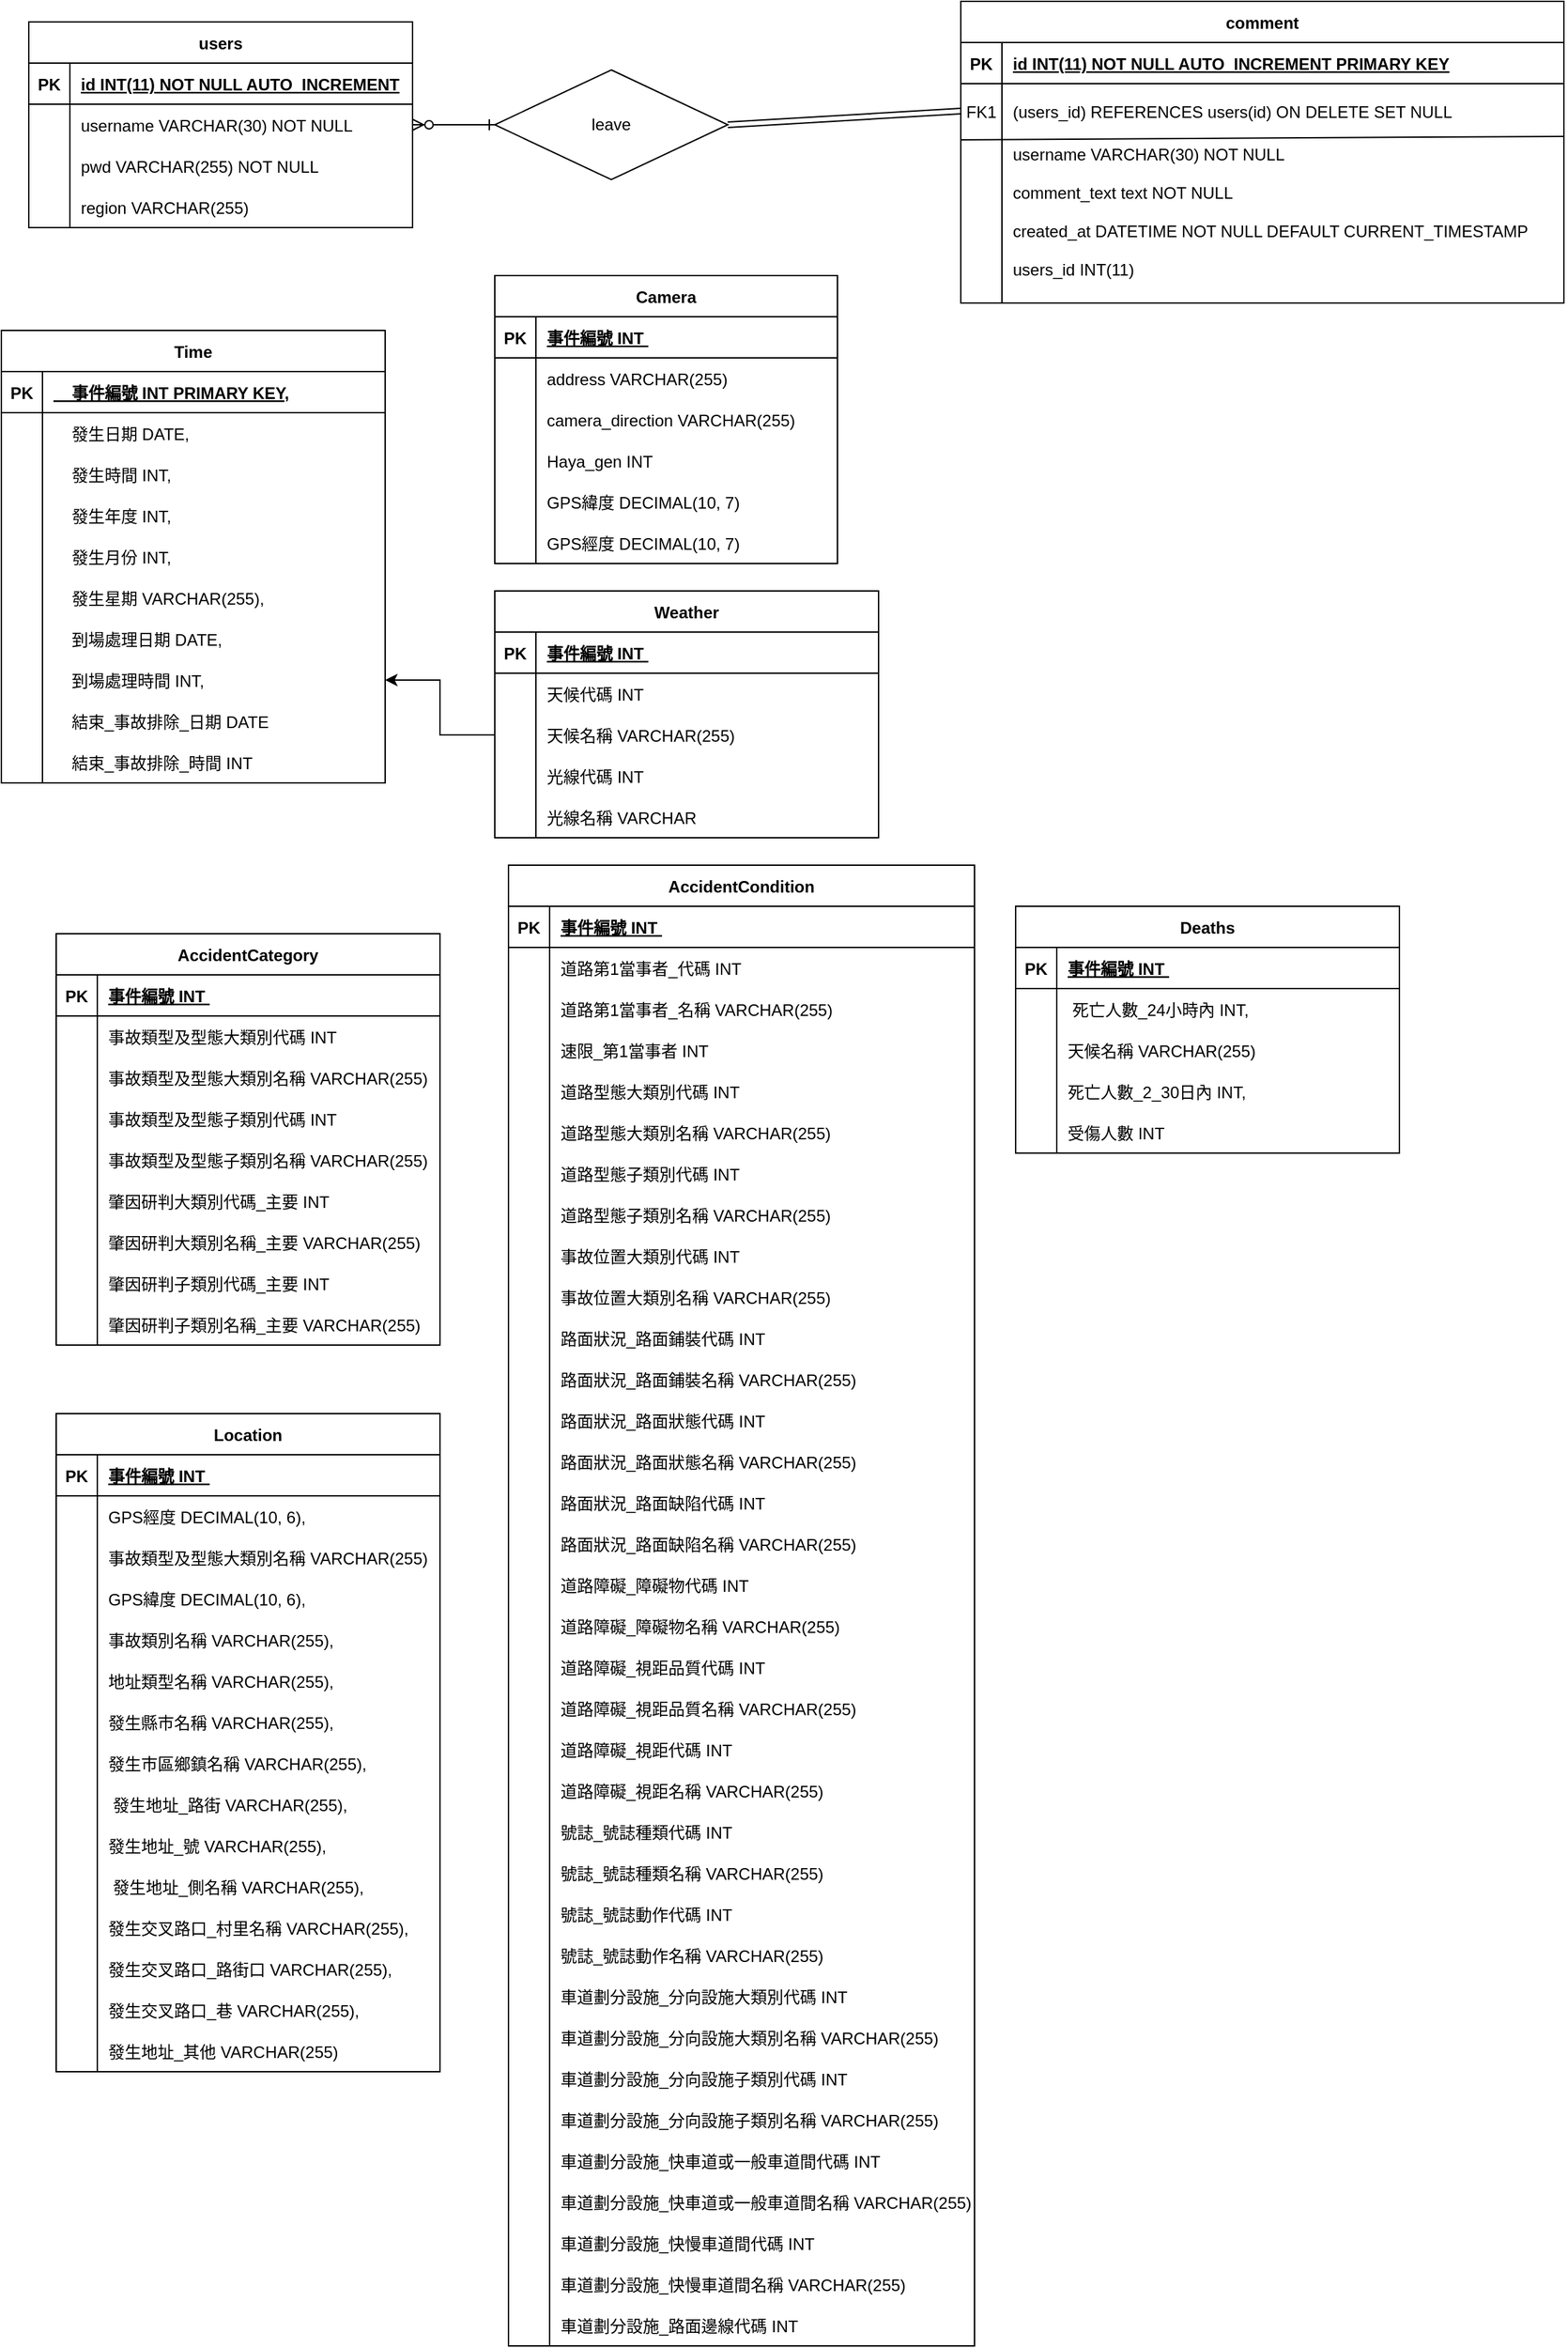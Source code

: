 <mxfile version="22.1.18" type="github">
  <diagram id="R2lEEEUBdFMjLlhIrx00" name="Page-1">
    <mxGraphModel dx="1650" dy="711" grid="1" gridSize="10" guides="1" tooltips="1" connect="1" arrows="1" fold="1" page="1" pageScale="1" pageWidth="850" pageHeight="1100" math="0" shadow="0" extFonts="Permanent Marker^https://fonts.googleapis.com/css?family=Permanent+Marker">
      <root>
        <mxCell id="0" />
        <mxCell id="1" parent="0" />
        <mxCell id="C-vyLk0tnHw3VtMMgP7b-1" value="" style="edgeStyle=entityRelationEdgeStyle;endArrow=ERzeroToMany;startArrow=ERone;endFill=1;startFill=0;entryX=1;entryY=0.5;entryDx=0;entryDy=0;exitX=0;exitY=0.5;exitDx=0;exitDy=0;" parent="1" source="LIJQhPg9dv-LbKaYy-0f-2" target="C-vyLk0tnHw3VtMMgP7b-27" edge="1">
          <mxGeometry width="100" height="100" relative="1" as="geometry">
            <mxPoint x="420" y="220" as="sourcePoint" />
            <mxPoint x="440" y="220" as="targetPoint" />
            <Array as="points">
              <mxPoint x="340" y="190" />
              <mxPoint x="380" y="165" />
            </Array>
          </mxGeometry>
        </mxCell>
        <mxCell id="C-vyLk0tnHw3VtMMgP7b-2" value="comment" style="shape=table;startSize=30;container=1;collapsible=1;childLayout=tableLayout;fixedRows=1;rowLines=0;fontStyle=1;align=center;resizeLast=1;" parent="1" vertex="1">
          <mxGeometry x="720" y="90" width="440" height="220" as="geometry" />
        </mxCell>
        <mxCell id="C-vyLk0tnHw3VtMMgP7b-3" value="" style="shape=partialRectangle;collapsible=0;dropTarget=0;pointerEvents=0;fillColor=none;points=[[0,0.5],[1,0.5]];portConstraint=eastwest;top=0;left=0;right=0;bottom=1;" parent="C-vyLk0tnHw3VtMMgP7b-2" vertex="1">
          <mxGeometry y="30" width="440" height="30" as="geometry" />
        </mxCell>
        <mxCell id="C-vyLk0tnHw3VtMMgP7b-4" value="PK" style="shape=partialRectangle;overflow=hidden;connectable=0;fillColor=none;top=0;left=0;bottom=0;right=0;fontStyle=1;" parent="C-vyLk0tnHw3VtMMgP7b-3" vertex="1">
          <mxGeometry width="30" height="30" as="geometry">
            <mxRectangle width="30" height="30" as="alternateBounds" />
          </mxGeometry>
        </mxCell>
        <mxCell id="C-vyLk0tnHw3VtMMgP7b-5" value="id INT(11) NOT NULL AUTO_INCREMENT PRIMARY KEY " style="shape=partialRectangle;overflow=hidden;connectable=0;fillColor=none;top=0;left=0;bottom=0;right=0;align=left;spacingLeft=6;fontStyle=5;" parent="C-vyLk0tnHw3VtMMgP7b-3" vertex="1">
          <mxGeometry x="30" width="410" height="30" as="geometry">
            <mxRectangle width="410" height="30" as="alternateBounds" />
          </mxGeometry>
        </mxCell>
        <mxCell id="C-vyLk0tnHw3VtMMgP7b-6" value="" style="shape=partialRectangle;collapsible=0;dropTarget=0;pointerEvents=0;fillColor=none;points=[[0,0.5],[1,0.5]];portConstraint=eastwest;top=0;left=0;right=0;bottom=0;" parent="C-vyLk0tnHw3VtMMgP7b-2" vertex="1">
          <mxGeometry y="60" width="440" height="40" as="geometry" />
        </mxCell>
        <mxCell id="C-vyLk0tnHw3VtMMgP7b-7" value="FK1" style="shape=partialRectangle;overflow=hidden;connectable=0;fillColor=none;top=0;left=0;bottom=0;right=0;" parent="C-vyLk0tnHw3VtMMgP7b-6" vertex="1">
          <mxGeometry width="30" height="40" as="geometry">
            <mxRectangle width="30" height="40" as="alternateBounds" />
          </mxGeometry>
        </mxCell>
        <mxCell id="C-vyLk0tnHw3VtMMgP7b-8" value="(users_id) REFERENCES users(id) ON DELETE SET NULL" style="shape=partialRectangle;overflow=hidden;connectable=0;fillColor=none;top=0;left=0;bottom=0;right=0;align=left;spacingLeft=6;" parent="C-vyLk0tnHw3VtMMgP7b-6" vertex="1">
          <mxGeometry x="30" width="410" height="40" as="geometry">
            <mxRectangle width="410" height="40" as="alternateBounds" />
          </mxGeometry>
        </mxCell>
        <mxCell id="C-vyLk0tnHw3VtMMgP7b-9" value="" style="shape=partialRectangle;collapsible=0;dropTarget=0;pointerEvents=0;fillColor=none;points=[[0,0.5],[1,0.5]];portConstraint=eastwest;top=0;left=0;right=0;bottom=0;" parent="C-vyLk0tnHw3VtMMgP7b-2" vertex="1">
          <mxGeometry y="100" width="440" height="120" as="geometry" />
        </mxCell>
        <mxCell id="C-vyLk0tnHw3VtMMgP7b-10" value="" style="shape=partialRectangle;overflow=hidden;connectable=0;fillColor=none;top=0;left=0;bottom=0;right=0;" parent="C-vyLk0tnHw3VtMMgP7b-9" vertex="1">
          <mxGeometry width="30" height="120" as="geometry">
            <mxRectangle width="30" height="120" as="alternateBounds" />
          </mxGeometry>
        </mxCell>
        <mxCell id="C-vyLk0tnHw3VtMMgP7b-11" value="username VARCHAR(30) NOT NULL&#xa;&#xa;comment_text text NOT NULL&#xa;&#xa;created_at DATETIME NOT NULL DEFAULT CURRENT_TIMESTAMP&#xa;&#xa;users_id INT(11)&#xa;" style="shape=partialRectangle;overflow=hidden;connectable=0;fillColor=none;top=0;left=0;bottom=0;right=0;align=left;spacingLeft=6;" parent="C-vyLk0tnHw3VtMMgP7b-9" vertex="1">
          <mxGeometry x="30" width="410" height="120" as="geometry">
            <mxRectangle width="410" height="120" as="alternateBounds" />
          </mxGeometry>
        </mxCell>
        <mxCell id="LIJQhPg9dv-LbKaYy-0f-8" value="" style="endArrow=none;html=1;rounded=0;exitX=-0.001;exitY=1.025;exitDx=0;exitDy=0;exitPerimeter=0;entryX=1.001;entryY=-0.013;entryDx=0;entryDy=0;entryPerimeter=0;" edge="1" parent="C-vyLk0tnHw3VtMMgP7b-2" source="C-vyLk0tnHw3VtMMgP7b-6" target="C-vyLk0tnHw3VtMMgP7b-9">
          <mxGeometry width="50" height="50" relative="1" as="geometry">
            <mxPoint x="140" y="200" as="sourcePoint" />
            <mxPoint x="30" y="100" as="targetPoint" />
          </mxGeometry>
        </mxCell>
        <mxCell id="C-vyLk0tnHw3VtMMgP7b-13" value="Camera" style="shape=table;startSize=30;container=1;collapsible=1;childLayout=tableLayout;fixedRows=1;rowLines=0;fontStyle=1;align=center;resizeLast=1;" parent="1" vertex="1">
          <mxGeometry x="380" y="290" width="250" height="210" as="geometry" />
        </mxCell>
        <mxCell id="C-vyLk0tnHw3VtMMgP7b-14" value="" style="shape=partialRectangle;collapsible=0;dropTarget=0;pointerEvents=0;fillColor=none;points=[[0,0.5],[1,0.5]];portConstraint=eastwest;top=0;left=0;right=0;bottom=1;" parent="C-vyLk0tnHw3VtMMgP7b-13" vertex="1">
          <mxGeometry y="30" width="250" height="30" as="geometry" />
        </mxCell>
        <mxCell id="C-vyLk0tnHw3VtMMgP7b-15" value="PK" style="shape=partialRectangle;overflow=hidden;connectable=0;fillColor=none;top=0;left=0;bottom=0;right=0;fontStyle=1;" parent="C-vyLk0tnHw3VtMMgP7b-14" vertex="1">
          <mxGeometry width="30" height="30" as="geometry">
            <mxRectangle width="30" height="30" as="alternateBounds" />
          </mxGeometry>
        </mxCell>
        <mxCell id="C-vyLk0tnHw3VtMMgP7b-16" value="事件編號 INT " style="shape=partialRectangle;overflow=hidden;connectable=0;fillColor=none;top=0;left=0;bottom=0;right=0;align=left;spacingLeft=6;fontStyle=5;" parent="C-vyLk0tnHw3VtMMgP7b-14" vertex="1">
          <mxGeometry x="30" width="220" height="30" as="geometry">
            <mxRectangle width="220" height="30" as="alternateBounds" />
          </mxGeometry>
        </mxCell>
        <mxCell id="C-vyLk0tnHw3VtMMgP7b-17" value="" style="shape=partialRectangle;collapsible=0;dropTarget=0;pointerEvents=0;fillColor=none;points=[[0,0.5],[1,0.5]];portConstraint=eastwest;top=0;left=0;right=0;bottom=0;" parent="C-vyLk0tnHw3VtMMgP7b-13" vertex="1">
          <mxGeometry y="60" width="250" height="30" as="geometry" />
        </mxCell>
        <mxCell id="C-vyLk0tnHw3VtMMgP7b-18" value="" style="shape=partialRectangle;overflow=hidden;connectable=0;fillColor=none;top=0;left=0;bottom=0;right=0;" parent="C-vyLk0tnHw3VtMMgP7b-17" vertex="1">
          <mxGeometry width="30" height="30" as="geometry">
            <mxRectangle width="30" height="30" as="alternateBounds" />
          </mxGeometry>
        </mxCell>
        <mxCell id="C-vyLk0tnHw3VtMMgP7b-19" value="address VARCHAR(255)" style="shape=partialRectangle;overflow=hidden;connectable=0;fillColor=none;top=0;left=0;bottom=0;right=0;align=left;spacingLeft=6;" parent="C-vyLk0tnHw3VtMMgP7b-17" vertex="1">
          <mxGeometry x="30" width="220" height="30" as="geometry">
            <mxRectangle width="220" height="30" as="alternateBounds" />
          </mxGeometry>
        </mxCell>
        <mxCell id="C-vyLk0tnHw3VtMMgP7b-20" value="" style="shape=partialRectangle;collapsible=0;dropTarget=0;pointerEvents=0;fillColor=none;points=[[0,0.5],[1,0.5]];portConstraint=eastwest;top=0;left=0;right=0;bottom=0;" parent="C-vyLk0tnHw3VtMMgP7b-13" vertex="1">
          <mxGeometry y="90" width="250" height="30" as="geometry" />
        </mxCell>
        <mxCell id="C-vyLk0tnHw3VtMMgP7b-21" value="" style="shape=partialRectangle;overflow=hidden;connectable=0;fillColor=none;top=0;left=0;bottom=0;right=0;" parent="C-vyLk0tnHw3VtMMgP7b-20" vertex="1">
          <mxGeometry width="30" height="30" as="geometry">
            <mxRectangle width="30" height="30" as="alternateBounds" />
          </mxGeometry>
        </mxCell>
        <mxCell id="C-vyLk0tnHw3VtMMgP7b-22" value="camera_direction VARCHAR(255)" style="shape=partialRectangle;overflow=hidden;connectable=0;fillColor=none;top=0;left=0;bottom=0;right=0;align=left;spacingLeft=6;" parent="C-vyLk0tnHw3VtMMgP7b-20" vertex="1">
          <mxGeometry x="30" width="220" height="30" as="geometry">
            <mxRectangle width="220" height="30" as="alternateBounds" />
          </mxGeometry>
        </mxCell>
        <mxCell id="rkQmJwF6izKqziJ-mB82-1" style="shape=partialRectangle;collapsible=0;dropTarget=0;pointerEvents=0;fillColor=none;points=[[0,0.5],[1,0.5]];portConstraint=eastwest;top=0;left=0;right=0;bottom=0;" vertex="1" parent="C-vyLk0tnHw3VtMMgP7b-13">
          <mxGeometry y="120" width="250" height="30" as="geometry" />
        </mxCell>
        <mxCell id="rkQmJwF6izKqziJ-mB82-2" style="shape=partialRectangle;overflow=hidden;connectable=0;fillColor=none;top=0;left=0;bottom=0;right=0;" vertex="1" parent="rkQmJwF6izKqziJ-mB82-1">
          <mxGeometry width="30" height="30" as="geometry">
            <mxRectangle width="30" height="30" as="alternateBounds" />
          </mxGeometry>
        </mxCell>
        <mxCell id="rkQmJwF6izKqziJ-mB82-3" value="Haya_gen INT" style="shape=partialRectangle;overflow=hidden;connectable=0;fillColor=none;top=0;left=0;bottom=0;right=0;align=left;spacingLeft=6;" vertex="1" parent="rkQmJwF6izKqziJ-mB82-1">
          <mxGeometry x="30" width="220" height="30" as="geometry">
            <mxRectangle width="220" height="30" as="alternateBounds" />
          </mxGeometry>
        </mxCell>
        <mxCell id="rkQmJwF6izKqziJ-mB82-4" style="shape=partialRectangle;collapsible=0;dropTarget=0;pointerEvents=0;fillColor=none;points=[[0,0.5],[1,0.5]];portConstraint=eastwest;top=0;left=0;right=0;bottom=0;" vertex="1" parent="C-vyLk0tnHw3VtMMgP7b-13">
          <mxGeometry y="150" width="250" height="30" as="geometry" />
        </mxCell>
        <mxCell id="rkQmJwF6izKqziJ-mB82-5" style="shape=partialRectangle;overflow=hidden;connectable=0;fillColor=none;top=0;left=0;bottom=0;right=0;" vertex="1" parent="rkQmJwF6izKqziJ-mB82-4">
          <mxGeometry width="30" height="30" as="geometry">
            <mxRectangle width="30" height="30" as="alternateBounds" />
          </mxGeometry>
        </mxCell>
        <mxCell id="rkQmJwF6izKqziJ-mB82-6" value="GPS緯度 DECIMAL(10, 7)" style="shape=partialRectangle;overflow=hidden;connectable=0;fillColor=none;top=0;left=0;bottom=0;right=0;align=left;spacingLeft=6;" vertex="1" parent="rkQmJwF6izKqziJ-mB82-4">
          <mxGeometry x="30" width="220" height="30" as="geometry">
            <mxRectangle width="220" height="30" as="alternateBounds" />
          </mxGeometry>
        </mxCell>
        <mxCell id="rkQmJwF6izKqziJ-mB82-7" style="shape=partialRectangle;collapsible=0;dropTarget=0;pointerEvents=0;fillColor=none;points=[[0,0.5],[1,0.5]];portConstraint=eastwest;top=0;left=0;right=0;bottom=0;" vertex="1" parent="C-vyLk0tnHw3VtMMgP7b-13">
          <mxGeometry y="180" width="250" height="30" as="geometry" />
        </mxCell>
        <mxCell id="rkQmJwF6izKqziJ-mB82-8" style="shape=partialRectangle;overflow=hidden;connectable=0;fillColor=none;top=0;left=0;bottom=0;right=0;" vertex="1" parent="rkQmJwF6izKqziJ-mB82-7">
          <mxGeometry width="30" height="30" as="geometry">
            <mxRectangle width="30" height="30" as="alternateBounds" />
          </mxGeometry>
        </mxCell>
        <mxCell id="rkQmJwF6izKqziJ-mB82-9" value="GPS經度 DECIMAL(10, 7)" style="shape=partialRectangle;overflow=hidden;connectable=0;fillColor=none;top=0;left=0;bottom=0;right=0;align=left;spacingLeft=6;" vertex="1" parent="rkQmJwF6izKqziJ-mB82-7">
          <mxGeometry x="30" width="220" height="30" as="geometry">
            <mxRectangle width="220" height="30" as="alternateBounds" />
          </mxGeometry>
        </mxCell>
        <mxCell id="C-vyLk0tnHw3VtMMgP7b-23" value="users" style="shape=table;startSize=30;container=1;collapsible=1;childLayout=tableLayout;fixedRows=1;rowLines=0;fontStyle=1;align=center;resizeLast=1;" parent="1" vertex="1">
          <mxGeometry x="40" y="105" width="280" height="150" as="geometry" />
        </mxCell>
        <mxCell id="C-vyLk0tnHw3VtMMgP7b-24" value="" style="shape=partialRectangle;collapsible=0;dropTarget=0;pointerEvents=0;fillColor=none;points=[[0,0.5],[1,0.5]];portConstraint=eastwest;top=0;left=0;right=0;bottom=1;" parent="C-vyLk0tnHw3VtMMgP7b-23" vertex="1">
          <mxGeometry y="30" width="280" height="30" as="geometry" />
        </mxCell>
        <mxCell id="C-vyLk0tnHw3VtMMgP7b-25" value="PK" style="shape=partialRectangle;overflow=hidden;connectable=0;fillColor=none;top=0;left=0;bottom=0;right=0;fontStyle=1;" parent="C-vyLk0tnHw3VtMMgP7b-24" vertex="1">
          <mxGeometry width="30" height="30" as="geometry">
            <mxRectangle width="30" height="30" as="alternateBounds" />
          </mxGeometry>
        </mxCell>
        <mxCell id="C-vyLk0tnHw3VtMMgP7b-26" value="id INT(11) NOT NULL AUTO_INCREMENT" style="shape=partialRectangle;overflow=hidden;connectable=0;fillColor=none;top=0;left=0;bottom=0;right=0;align=left;spacingLeft=6;fontStyle=5;" parent="C-vyLk0tnHw3VtMMgP7b-24" vertex="1">
          <mxGeometry x="30" width="250" height="30" as="geometry">
            <mxRectangle width="250" height="30" as="alternateBounds" />
          </mxGeometry>
        </mxCell>
        <mxCell id="C-vyLk0tnHw3VtMMgP7b-27" value="" style="shape=partialRectangle;collapsible=0;dropTarget=0;pointerEvents=0;fillColor=none;points=[[0,0.5],[1,0.5]];portConstraint=eastwest;top=0;left=0;right=0;bottom=0;" parent="C-vyLk0tnHw3VtMMgP7b-23" vertex="1">
          <mxGeometry y="60" width="280" height="30" as="geometry" />
        </mxCell>
        <mxCell id="C-vyLk0tnHw3VtMMgP7b-28" value="" style="shape=partialRectangle;overflow=hidden;connectable=0;fillColor=none;top=0;left=0;bottom=0;right=0;" parent="C-vyLk0tnHw3VtMMgP7b-27" vertex="1">
          <mxGeometry width="30" height="30" as="geometry">
            <mxRectangle width="30" height="30" as="alternateBounds" />
          </mxGeometry>
        </mxCell>
        <mxCell id="C-vyLk0tnHw3VtMMgP7b-29" value="username VARCHAR(30) NOT NULL" style="shape=partialRectangle;overflow=hidden;connectable=0;fillColor=none;top=0;left=0;bottom=0;right=0;align=left;spacingLeft=6;" parent="C-vyLk0tnHw3VtMMgP7b-27" vertex="1">
          <mxGeometry x="30" width="250" height="30" as="geometry">
            <mxRectangle width="250" height="30" as="alternateBounds" />
          </mxGeometry>
        </mxCell>
        <mxCell id="2aTuFvHh5g6F9A9i1u1c-1" style="shape=partialRectangle;collapsible=0;dropTarget=0;pointerEvents=0;fillColor=none;points=[[0,0.5],[1,0.5]];portConstraint=eastwest;top=0;left=0;right=0;bottom=0;" vertex="1" parent="C-vyLk0tnHw3VtMMgP7b-23">
          <mxGeometry y="90" width="280" height="30" as="geometry" />
        </mxCell>
        <mxCell id="2aTuFvHh5g6F9A9i1u1c-2" style="shape=partialRectangle;overflow=hidden;connectable=0;fillColor=none;top=0;left=0;bottom=0;right=0;" vertex="1" parent="2aTuFvHh5g6F9A9i1u1c-1">
          <mxGeometry width="30" height="30" as="geometry">
            <mxRectangle width="30" height="30" as="alternateBounds" />
          </mxGeometry>
        </mxCell>
        <mxCell id="2aTuFvHh5g6F9A9i1u1c-3" value="pwd VARCHAR(255) NOT NULL" style="shape=partialRectangle;overflow=hidden;connectable=0;fillColor=none;top=0;left=0;bottom=0;right=0;align=left;spacingLeft=6;" vertex="1" parent="2aTuFvHh5g6F9A9i1u1c-1">
          <mxGeometry x="30" width="250" height="30" as="geometry">
            <mxRectangle width="250" height="30" as="alternateBounds" />
          </mxGeometry>
        </mxCell>
        <mxCell id="2aTuFvHh5g6F9A9i1u1c-4" style="shape=partialRectangle;collapsible=0;dropTarget=0;pointerEvents=0;fillColor=none;points=[[0,0.5],[1,0.5]];portConstraint=eastwest;top=0;left=0;right=0;bottom=0;" vertex="1" parent="C-vyLk0tnHw3VtMMgP7b-23">
          <mxGeometry y="120" width="280" height="30" as="geometry" />
        </mxCell>
        <mxCell id="2aTuFvHh5g6F9A9i1u1c-5" style="shape=partialRectangle;overflow=hidden;connectable=0;fillColor=none;top=0;left=0;bottom=0;right=0;" vertex="1" parent="2aTuFvHh5g6F9A9i1u1c-4">
          <mxGeometry width="30" height="30" as="geometry">
            <mxRectangle width="30" height="30" as="alternateBounds" />
          </mxGeometry>
        </mxCell>
        <mxCell id="2aTuFvHh5g6F9A9i1u1c-6" value="region VARCHAR(255)" style="shape=partialRectangle;overflow=hidden;connectable=0;fillColor=none;top=0;left=0;bottom=0;right=0;align=left;spacingLeft=6;" vertex="1" parent="2aTuFvHh5g6F9A9i1u1c-4">
          <mxGeometry x="30" width="250" height="30" as="geometry">
            <mxRectangle width="250" height="30" as="alternateBounds" />
          </mxGeometry>
        </mxCell>
        <mxCell id="qd4pbMHuunySZTL51Mc_-2" value="Time" style="shape=table;startSize=30;container=1;collapsible=1;childLayout=tableLayout;fixedRows=1;rowLines=0;fontStyle=1;align=center;resizeLast=1;" vertex="1" parent="1">
          <mxGeometry x="20" y="330" width="280" height="330" as="geometry" />
        </mxCell>
        <mxCell id="qd4pbMHuunySZTL51Mc_-3" value="" style="shape=partialRectangle;collapsible=0;dropTarget=0;pointerEvents=0;fillColor=none;points=[[0,0.5],[1,0.5]];portConstraint=eastwest;top=0;left=0;right=0;bottom=1;" vertex="1" parent="qd4pbMHuunySZTL51Mc_-2">
          <mxGeometry y="30" width="280" height="30" as="geometry" />
        </mxCell>
        <mxCell id="qd4pbMHuunySZTL51Mc_-4" value="PK" style="shape=partialRectangle;overflow=hidden;connectable=0;fillColor=none;top=0;left=0;bottom=0;right=0;fontStyle=1;" vertex="1" parent="qd4pbMHuunySZTL51Mc_-3">
          <mxGeometry width="30" height="30" as="geometry">
            <mxRectangle width="30" height="30" as="alternateBounds" />
          </mxGeometry>
        </mxCell>
        <mxCell id="qd4pbMHuunySZTL51Mc_-5" value="    事件編號 INT PRIMARY KEY," style="shape=partialRectangle;overflow=hidden;connectable=0;fillColor=none;top=0;left=0;bottom=0;right=0;align=left;spacingLeft=6;fontStyle=5;" vertex="1" parent="qd4pbMHuunySZTL51Mc_-3">
          <mxGeometry x="30" width="250" height="30" as="geometry">
            <mxRectangle width="250" height="30" as="alternateBounds" />
          </mxGeometry>
        </mxCell>
        <mxCell id="qd4pbMHuunySZTL51Mc_-9" style="shape=partialRectangle;collapsible=0;dropTarget=0;pointerEvents=0;fillColor=none;points=[[0,0.5],[1,0.5]];portConstraint=eastwest;top=0;left=0;right=0;bottom=0;" vertex="1" parent="qd4pbMHuunySZTL51Mc_-2">
          <mxGeometry y="60" width="280" height="30" as="geometry" />
        </mxCell>
        <mxCell id="qd4pbMHuunySZTL51Mc_-10" style="shape=partialRectangle;overflow=hidden;connectable=0;fillColor=none;top=0;left=0;bottom=0;right=0;" vertex="1" parent="qd4pbMHuunySZTL51Mc_-9">
          <mxGeometry width="30" height="30" as="geometry">
            <mxRectangle width="30" height="30" as="alternateBounds" />
          </mxGeometry>
        </mxCell>
        <mxCell id="qd4pbMHuunySZTL51Mc_-11" value="    發生日期 DATE," style="shape=partialRectangle;overflow=hidden;connectable=0;fillColor=none;top=0;left=0;bottom=0;right=0;align=left;spacingLeft=6;" vertex="1" parent="qd4pbMHuunySZTL51Mc_-9">
          <mxGeometry x="30" width="250" height="30" as="geometry">
            <mxRectangle width="250" height="30" as="alternateBounds" />
          </mxGeometry>
        </mxCell>
        <mxCell id="qd4pbMHuunySZTL51Mc_-12" style="shape=partialRectangle;collapsible=0;dropTarget=0;pointerEvents=0;fillColor=none;points=[[0,0.5],[1,0.5]];portConstraint=eastwest;top=0;left=0;right=0;bottom=0;" vertex="1" parent="qd4pbMHuunySZTL51Mc_-2">
          <mxGeometry y="90" width="280" height="30" as="geometry" />
        </mxCell>
        <mxCell id="qd4pbMHuunySZTL51Mc_-13" style="shape=partialRectangle;overflow=hidden;connectable=0;fillColor=none;top=0;left=0;bottom=0;right=0;" vertex="1" parent="qd4pbMHuunySZTL51Mc_-12">
          <mxGeometry width="30" height="30" as="geometry">
            <mxRectangle width="30" height="30" as="alternateBounds" />
          </mxGeometry>
        </mxCell>
        <mxCell id="qd4pbMHuunySZTL51Mc_-14" value="    發生時間 INT," style="shape=partialRectangle;overflow=hidden;connectable=0;fillColor=none;top=0;left=0;bottom=0;right=0;align=left;spacingLeft=6;" vertex="1" parent="qd4pbMHuunySZTL51Mc_-12">
          <mxGeometry x="30" width="250" height="30" as="geometry">
            <mxRectangle width="250" height="30" as="alternateBounds" />
          </mxGeometry>
        </mxCell>
        <mxCell id="xY_G_yWk9gdX9_oH5Ukx-1" style="shape=partialRectangle;collapsible=0;dropTarget=0;pointerEvents=0;fillColor=none;points=[[0,0.5],[1,0.5]];portConstraint=eastwest;top=0;left=0;right=0;bottom=0;" vertex="1" parent="qd4pbMHuunySZTL51Mc_-2">
          <mxGeometry y="120" width="280" height="30" as="geometry" />
        </mxCell>
        <mxCell id="xY_G_yWk9gdX9_oH5Ukx-2" style="shape=partialRectangle;overflow=hidden;connectable=0;fillColor=none;top=0;left=0;bottom=0;right=0;" vertex="1" parent="xY_G_yWk9gdX9_oH5Ukx-1">
          <mxGeometry width="30" height="30" as="geometry">
            <mxRectangle width="30" height="30" as="alternateBounds" />
          </mxGeometry>
        </mxCell>
        <mxCell id="xY_G_yWk9gdX9_oH5Ukx-3" value="    發生年度 INT," style="shape=partialRectangle;overflow=hidden;connectable=0;fillColor=none;top=0;left=0;bottom=0;right=0;align=left;spacingLeft=6;" vertex="1" parent="xY_G_yWk9gdX9_oH5Ukx-1">
          <mxGeometry x="30" width="250" height="30" as="geometry">
            <mxRectangle width="250" height="30" as="alternateBounds" />
          </mxGeometry>
        </mxCell>
        <mxCell id="xY_G_yWk9gdX9_oH5Ukx-4" style="shape=partialRectangle;collapsible=0;dropTarget=0;pointerEvents=0;fillColor=none;points=[[0,0.5],[1,0.5]];portConstraint=eastwest;top=0;left=0;right=0;bottom=0;" vertex="1" parent="qd4pbMHuunySZTL51Mc_-2">
          <mxGeometry y="150" width="280" height="30" as="geometry" />
        </mxCell>
        <mxCell id="xY_G_yWk9gdX9_oH5Ukx-5" style="shape=partialRectangle;overflow=hidden;connectable=0;fillColor=none;top=0;left=0;bottom=0;right=0;" vertex="1" parent="xY_G_yWk9gdX9_oH5Ukx-4">
          <mxGeometry width="30" height="30" as="geometry">
            <mxRectangle width="30" height="30" as="alternateBounds" />
          </mxGeometry>
        </mxCell>
        <mxCell id="xY_G_yWk9gdX9_oH5Ukx-6" value="    發生月份 INT," style="shape=partialRectangle;overflow=hidden;connectable=0;fillColor=none;top=0;left=0;bottom=0;right=0;align=left;spacingLeft=6;" vertex="1" parent="xY_G_yWk9gdX9_oH5Ukx-4">
          <mxGeometry x="30" width="250" height="30" as="geometry">
            <mxRectangle width="250" height="30" as="alternateBounds" />
          </mxGeometry>
        </mxCell>
        <mxCell id="xY_G_yWk9gdX9_oH5Ukx-13" style="shape=partialRectangle;collapsible=0;dropTarget=0;pointerEvents=0;fillColor=none;points=[[0,0.5],[1,0.5]];portConstraint=eastwest;top=0;left=0;right=0;bottom=0;" vertex="1" parent="qd4pbMHuunySZTL51Mc_-2">
          <mxGeometry y="180" width="280" height="30" as="geometry" />
        </mxCell>
        <mxCell id="xY_G_yWk9gdX9_oH5Ukx-14" style="shape=partialRectangle;overflow=hidden;connectable=0;fillColor=none;top=0;left=0;bottom=0;right=0;" vertex="1" parent="xY_G_yWk9gdX9_oH5Ukx-13">
          <mxGeometry width="30" height="30" as="geometry">
            <mxRectangle width="30" height="30" as="alternateBounds" />
          </mxGeometry>
        </mxCell>
        <mxCell id="xY_G_yWk9gdX9_oH5Ukx-15" value="    發生星期 VARCHAR(255)," style="shape=partialRectangle;overflow=hidden;connectable=0;fillColor=none;top=0;left=0;bottom=0;right=0;align=left;spacingLeft=6;" vertex="1" parent="xY_G_yWk9gdX9_oH5Ukx-13">
          <mxGeometry x="30" width="250" height="30" as="geometry">
            <mxRectangle width="250" height="30" as="alternateBounds" />
          </mxGeometry>
        </mxCell>
        <mxCell id="xY_G_yWk9gdX9_oH5Ukx-10" style="shape=partialRectangle;collapsible=0;dropTarget=0;pointerEvents=0;fillColor=none;points=[[0,0.5],[1,0.5]];portConstraint=eastwest;top=0;left=0;right=0;bottom=0;" vertex="1" parent="qd4pbMHuunySZTL51Mc_-2">
          <mxGeometry y="210" width="280" height="30" as="geometry" />
        </mxCell>
        <mxCell id="xY_G_yWk9gdX9_oH5Ukx-11" style="shape=partialRectangle;overflow=hidden;connectable=0;fillColor=none;top=0;left=0;bottom=0;right=0;" vertex="1" parent="xY_G_yWk9gdX9_oH5Ukx-10">
          <mxGeometry width="30" height="30" as="geometry">
            <mxRectangle width="30" height="30" as="alternateBounds" />
          </mxGeometry>
        </mxCell>
        <mxCell id="xY_G_yWk9gdX9_oH5Ukx-12" value="    到場處理日期 DATE," style="shape=partialRectangle;overflow=hidden;connectable=0;fillColor=none;top=0;left=0;bottom=0;right=0;align=left;spacingLeft=6;" vertex="1" parent="xY_G_yWk9gdX9_oH5Ukx-10">
          <mxGeometry x="30" width="250" height="30" as="geometry">
            <mxRectangle width="250" height="30" as="alternateBounds" />
          </mxGeometry>
        </mxCell>
        <mxCell id="xY_G_yWk9gdX9_oH5Ukx-7" style="shape=partialRectangle;collapsible=0;dropTarget=0;pointerEvents=0;fillColor=none;points=[[0,0.5],[1,0.5]];portConstraint=eastwest;top=0;left=0;right=0;bottom=0;" vertex="1" parent="qd4pbMHuunySZTL51Mc_-2">
          <mxGeometry y="240" width="280" height="30" as="geometry" />
        </mxCell>
        <mxCell id="xY_G_yWk9gdX9_oH5Ukx-8" style="shape=partialRectangle;overflow=hidden;connectable=0;fillColor=none;top=0;left=0;bottom=0;right=0;" vertex="1" parent="xY_G_yWk9gdX9_oH5Ukx-7">
          <mxGeometry width="30" height="30" as="geometry">
            <mxRectangle width="30" height="30" as="alternateBounds" />
          </mxGeometry>
        </mxCell>
        <mxCell id="xY_G_yWk9gdX9_oH5Ukx-9" value="    到場處理時間 INT," style="shape=partialRectangle;overflow=hidden;connectable=0;fillColor=none;top=0;left=0;bottom=0;right=0;align=left;spacingLeft=6;" vertex="1" parent="xY_G_yWk9gdX9_oH5Ukx-7">
          <mxGeometry x="30" width="250" height="30" as="geometry">
            <mxRectangle width="250" height="30" as="alternateBounds" />
          </mxGeometry>
        </mxCell>
        <mxCell id="xY_G_yWk9gdX9_oH5Ukx-17" style="shape=partialRectangle;collapsible=0;dropTarget=0;pointerEvents=0;fillColor=none;points=[[0,0.5],[1,0.5]];portConstraint=eastwest;top=0;left=0;right=0;bottom=0;" vertex="1" parent="qd4pbMHuunySZTL51Mc_-2">
          <mxGeometry y="270" width="280" height="30" as="geometry" />
        </mxCell>
        <mxCell id="xY_G_yWk9gdX9_oH5Ukx-18" style="shape=partialRectangle;overflow=hidden;connectable=0;fillColor=none;top=0;left=0;bottom=0;right=0;" vertex="1" parent="xY_G_yWk9gdX9_oH5Ukx-17">
          <mxGeometry width="30" height="30" as="geometry">
            <mxRectangle width="30" height="30" as="alternateBounds" />
          </mxGeometry>
        </mxCell>
        <mxCell id="xY_G_yWk9gdX9_oH5Ukx-19" value="    結束_事故排除_日期 DATE" style="shape=partialRectangle;overflow=hidden;connectable=0;fillColor=none;top=0;left=0;bottom=0;right=0;align=left;spacingLeft=6;" vertex="1" parent="xY_G_yWk9gdX9_oH5Ukx-17">
          <mxGeometry x="30" width="250" height="30" as="geometry">
            <mxRectangle width="250" height="30" as="alternateBounds" />
          </mxGeometry>
        </mxCell>
        <mxCell id="xY_G_yWk9gdX9_oH5Ukx-20" style="shape=partialRectangle;collapsible=0;dropTarget=0;pointerEvents=0;fillColor=none;points=[[0,0.5],[1,0.5]];portConstraint=eastwest;top=0;left=0;right=0;bottom=0;" vertex="1" parent="qd4pbMHuunySZTL51Mc_-2">
          <mxGeometry y="300" width="280" height="30" as="geometry" />
        </mxCell>
        <mxCell id="xY_G_yWk9gdX9_oH5Ukx-21" style="shape=partialRectangle;overflow=hidden;connectable=0;fillColor=none;top=0;left=0;bottom=0;right=0;" vertex="1" parent="xY_G_yWk9gdX9_oH5Ukx-20">
          <mxGeometry width="30" height="30" as="geometry">
            <mxRectangle width="30" height="30" as="alternateBounds" />
          </mxGeometry>
        </mxCell>
        <mxCell id="xY_G_yWk9gdX9_oH5Ukx-22" value="    結束_事故排除_時間 INT" style="shape=partialRectangle;overflow=hidden;connectable=0;fillColor=none;top=0;left=0;bottom=0;right=0;align=left;spacingLeft=6;" vertex="1" parent="xY_G_yWk9gdX9_oH5Ukx-20">
          <mxGeometry x="30" width="250" height="30" as="geometry">
            <mxRectangle width="250" height="30" as="alternateBounds" />
          </mxGeometry>
        </mxCell>
        <mxCell id="LIJQhPg9dv-LbKaYy-0f-2" value="leave" style="rhombus;whiteSpace=wrap;html=1;" vertex="1" parent="1">
          <mxGeometry x="380" y="140" width="170" height="80" as="geometry" />
        </mxCell>
        <mxCell id="kRQ8XPC6xDhNK0pqWrcc-1" value="Weather" style="shape=table;startSize=30;container=1;collapsible=1;childLayout=tableLayout;fixedRows=1;rowLines=0;fontStyle=1;align=center;resizeLast=1;" vertex="1" parent="1">
          <mxGeometry x="380" y="520" width="280" height="180" as="geometry" />
        </mxCell>
        <mxCell id="kRQ8XPC6xDhNK0pqWrcc-2" value="" style="shape=partialRectangle;collapsible=0;dropTarget=0;pointerEvents=0;fillColor=none;points=[[0,0.5],[1,0.5]];portConstraint=eastwest;top=0;left=0;right=0;bottom=1;" vertex="1" parent="kRQ8XPC6xDhNK0pqWrcc-1">
          <mxGeometry y="30" width="280" height="30" as="geometry" />
        </mxCell>
        <mxCell id="kRQ8XPC6xDhNK0pqWrcc-3" value="PK" style="shape=partialRectangle;overflow=hidden;connectable=0;fillColor=none;top=0;left=0;bottom=0;right=0;fontStyle=1;" vertex="1" parent="kRQ8XPC6xDhNK0pqWrcc-2">
          <mxGeometry width="30" height="30" as="geometry">
            <mxRectangle width="30" height="30" as="alternateBounds" />
          </mxGeometry>
        </mxCell>
        <mxCell id="kRQ8XPC6xDhNK0pqWrcc-4" value="事件編號 INT " style="shape=partialRectangle;overflow=hidden;connectable=0;fillColor=none;top=0;left=0;bottom=0;right=0;align=left;spacingLeft=6;fontStyle=5;" vertex="1" parent="kRQ8XPC6xDhNK0pqWrcc-2">
          <mxGeometry x="30" width="250" height="30" as="geometry">
            <mxRectangle width="250" height="30" as="alternateBounds" />
          </mxGeometry>
        </mxCell>
        <mxCell id="kRQ8XPC6xDhNK0pqWrcc-5" value="" style="shape=partialRectangle;collapsible=0;dropTarget=0;pointerEvents=0;fillColor=none;points=[[0,0.5],[1,0.5]];portConstraint=eastwest;top=0;left=0;right=0;bottom=0;" vertex="1" parent="kRQ8XPC6xDhNK0pqWrcc-1">
          <mxGeometry y="60" width="280" height="30" as="geometry" />
        </mxCell>
        <mxCell id="kRQ8XPC6xDhNK0pqWrcc-6" value="" style="shape=partialRectangle;overflow=hidden;connectable=0;fillColor=none;top=0;left=0;bottom=0;right=0;" vertex="1" parent="kRQ8XPC6xDhNK0pqWrcc-5">
          <mxGeometry width="30" height="30" as="geometry">
            <mxRectangle width="30" height="30" as="alternateBounds" />
          </mxGeometry>
        </mxCell>
        <mxCell id="kRQ8XPC6xDhNK0pqWrcc-7" value="天候代碼 INT" style="shape=partialRectangle;overflow=hidden;connectable=0;fillColor=none;top=0;left=0;bottom=0;right=0;align=left;spacingLeft=6;" vertex="1" parent="kRQ8XPC6xDhNK0pqWrcc-5">
          <mxGeometry x="30" width="250" height="30" as="geometry">
            <mxRectangle width="250" height="30" as="alternateBounds" />
          </mxGeometry>
        </mxCell>
        <mxCell id="kRQ8XPC6xDhNK0pqWrcc-8" style="shape=partialRectangle;collapsible=0;dropTarget=0;pointerEvents=0;fillColor=none;points=[[0,0.5],[1,0.5]];portConstraint=eastwest;top=0;left=0;right=0;bottom=0;" vertex="1" parent="kRQ8XPC6xDhNK0pqWrcc-1">
          <mxGeometry y="90" width="280" height="30" as="geometry" />
        </mxCell>
        <mxCell id="kRQ8XPC6xDhNK0pqWrcc-9" style="shape=partialRectangle;overflow=hidden;connectable=0;fillColor=none;top=0;left=0;bottom=0;right=0;" vertex="1" parent="kRQ8XPC6xDhNK0pqWrcc-8">
          <mxGeometry width="30" height="30" as="geometry">
            <mxRectangle width="30" height="30" as="alternateBounds" />
          </mxGeometry>
        </mxCell>
        <mxCell id="kRQ8XPC6xDhNK0pqWrcc-10" value="天候名稱 VARCHAR(255)" style="shape=partialRectangle;overflow=hidden;connectable=0;fillColor=none;top=0;left=0;bottom=0;right=0;align=left;spacingLeft=6;" vertex="1" parent="kRQ8XPC6xDhNK0pqWrcc-8">
          <mxGeometry x="30" width="250" height="30" as="geometry">
            <mxRectangle width="250" height="30" as="alternateBounds" />
          </mxGeometry>
        </mxCell>
        <mxCell id="kRQ8XPC6xDhNK0pqWrcc-11" style="shape=partialRectangle;collapsible=0;dropTarget=0;pointerEvents=0;fillColor=none;points=[[0,0.5],[1,0.5]];portConstraint=eastwest;top=0;left=0;right=0;bottom=0;" vertex="1" parent="kRQ8XPC6xDhNK0pqWrcc-1">
          <mxGeometry y="120" width="280" height="30" as="geometry" />
        </mxCell>
        <mxCell id="kRQ8XPC6xDhNK0pqWrcc-12" style="shape=partialRectangle;overflow=hidden;connectable=0;fillColor=none;top=0;left=0;bottom=0;right=0;" vertex="1" parent="kRQ8XPC6xDhNK0pqWrcc-11">
          <mxGeometry width="30" height="30" as="geometry">
            <mxRectangle width="30" height="30" as="alternateBounds" />
          </mxGeometry>
        </mxCell>
        <mxCell id="kRQ8XPC6xDhNK0pqWrcc-13" value="光線代碼 INT" style="shape=partialRectangle;overflow=hidden;connectable=0;fillColor=none;top=0;left=0;bottom=0;right=0;align=left;spacingLeft=6;" vertex="1" parent="kRQ8XPC6xDhNK0pqWrcc-11">
          <mxGeometry x="30" width="250" height="30" as="geometry">
            <mxRectangle width="250" height="30" as="alternateBounds" />
          </mxGeometry>
        </mxCell>
        <mxCell id="kRQ8XPC6xDhNK0pqWrcc-14" style="shape=partialRectangle;collapsible=0;dropTarget=0;pointerEvents=0;fillColor=none;points=[[0,0.5],[1,0.5]];portConstraint=eastwest;top=0;left=0;right=0;bottom=0;" vertex="1" parent="kRQ8XPC6xDhNK0pqWrcc-1">
          <mxGeometry y="150" width="280" height="30" as="geometry" />
        </mxCell>
        <mxCell id="kRQ8XPC6xDhNK0pqWrcc-15" style="shape=partialRectangle;overflow=hidden;connectable=0;fillColor=none;top=0;left=0;bottom=0;right=0;" vertex="1" parent="kRQ8XPC6xDhNK0pqWrcc-14">
          <mxGeometry width="30" height="30" as="geometry">
            <mxRectangle width="30" height="30" as="alternateBounds" />
          </mxGeometry>
        </mxCell>
        <mxCell id="kRQ8XPC6xDhNK0pqWrcc-16" value="光線名稱 VARCHAR" style="shape=partialRectangle;overflow=hidden;connectable=0;fillColor=none;top=0;left=0;bottom=0;right=0;align=left;spacingLeft=6;" vertex="1" parent="kRQ8XPC6xDhNK0pqWrcc-14">
          <mxGeometry x="30" width="250" height="30" as="geometry">
            <mxRectangle width="250" height="30" as="alternateBounds" />
          </mxGeometry>
        </mxCell>
        <mxCell id="rkQmJwF6izKqziJ-mB82-11" value="AccidentCondition" style="shape=table;startSize=30;container=1;collapsible=1;childLayout=tableLayout;fixedRows=1;rowLines=0;fontStyle=1;align=center;resizeLast=1;" vertex="1" parent="1">
          <mxGeometry x="390" y="720" width="340" height="1080" as="geometry" />
        </mxCell>
        <mxCell id="rkQmJwF6izKqziJ-mB82-12" value="" style="shape=partialRectangle;collapsible=0;dropTarget=0;pointerEvents=0;fillColor=none;points=[[0,0.5],[1,0.5]];portConstraint=eastwest;top=0;left=0;right=0;bottom=1;" vertex="1" parent="rkQmJwF6izKqziJ-mB82-11">
          <mxGeometry y="30" width="340" height="30" as="geometry" />
        </mxCell>
        <mxCell id="rkQmJwF6izKqziJ-mB82-13" value="PK" style="shape=partialRectangle;overflow=hidden;connectable=0;fillColor=none;top=0;left=0;bottom=0;right=0;fontStyle=1;" vertex="1" parent="rkQmJwF6izKqziJ-mB82-12">
          <mxGeometry width="30" height="30" as="geometry">
            <mxRectangle width="30" height="30" as="alternateBounds" />
          </mxGeometry>
        </mxCell>
        <mxCell id="rkQmJwF6izKqziJ-mB82-14" value="事件編號 INT " style="shape=partialRectangle;overflow=hidden;connectable=0;fillColor=none;top=0;left=0;bottom=0;right=0;align=left;spacingLeft=6;fontStyle=5;" vertex="1" parent="rkQmJwF6izKqziJ-mB82-12">
          <mxGeometry x="30" width="310" height="30" as="geometry">
            <mxRectangle width="310" height="30" as="alternateBounds" />
          </mxGeometry>
        </mxCell>
        <mxCell id="rkQmJwF6izKqziJ-mB82-15" value="" style="shape=partialRectangle;collapsible=0;dropTarget=0;pointerEvents=0;fillColor=none;points=[[0,0.5],[1,0.5]];portConstraint=eastwest;top=0;left=0;right=0;bottom=0;" vertex="1" parent="rkQmJwF6izKqziJ-mB82-11">
          <mxGeometry y="60" width="340" height="30" as="geometry" />
        </mxCell>
        <mxCell id="rkQmJwF6izKqziJ-mB82-16" value="" style="shape=partialRectangle;overflow=hidden;connectable=0;fillColor=none;top=0;left=0;bottom=0;right=0;" vertex="1" parent="rkQmJwF6izKqziJ-mB82-15">
          <mxGeometry width="30" height="30" as="geometry">
            <mxRectangle width="30" height="30" as="alternateBounds" />
          </mxGeometry>
        </mxCell>
        <mxCell id="rkQmJwF6izKqziJ-mB82-17" value="道路第1當事者_代碼 INT" style="shape=partialRectangle;overflow=hidden;connectable=0;fillColor=none;top=0;left=0;bottom=0;right=0;align=left;spacingLeft=6;" vertex="1" parent="rkQmJwF6izKqziJ-mB82-15">
          <mxGeometry x="30" width="310" height="30" as="geometry">
            <mxRectangle width="310" height="30" as="alternateBounds" />
          </mxGeometry>
        </mxCell>
        <mxCell id="rkQmJwF6izKqziJ-mB82-18" style="shape=partialRectangle;collapsible=0;dropTarget=0;pointerEvents=0;fillColor=none;points=[[0,0.5],[1,0.5]];portConstraint=eastwest;top=0;left=0;right=0;bottom=0;" vertex="1" parent="rkQmJwF6izKqziJ-mB82-11">
          <mxGeometry y="90" width="340" height="30" as="geometry" />
        </mxCell>
        <mxCell id="rkQmJwF6izKqziJ-mB82-19" style="shape=partialRectangle;overflow=hidden;connectable=0;fillColor=none;top=0;left=0;bottom=0;right=0;" vertex="1" parent="rkQmJwF6izKqziJ-mB82-18">
          <mxGeometry width="30" height="30" as="geometry">
            <mxRectangle width="30" height="30" as="alternateBounds" />
          </mxGeometry>
        </mxCell>
        <mxCell id="rkQmJwF6izKqziJ-mB82-20" value="道路第1當事者_名稱 VARCHAR(255)" style="shape=partialRectangle;overflow=hidden;connectable=0;fillColor=none;top=0;left=0;bottom=0;right=0;align=left;spacingLeft=6;" vertex="1" parent="rkQmJwF6izKqziJ-mB82-18">
          <mxGeometry x="30" width="310" height="30" as="geometry">
            <mxRectangle width="310" height="30" as="alternateBounds" />
          </mxGeometry>
        </mxCell>
        <mxCell id="rkQmJwF6izKqziJ-mB82-21" style="shape=partialRectangle;collapsible=0;dropTarget=0;pointerEvents=0;fillColor=none;points=[[0,0.5],[1,0.5]];portConstraint=eastwest;top=0;left=0;right=0;bottom=0;" vertex="1" parent="rkQmJwF6izKqziJ-mB82-11">
          <mxGeometry y="120" width="340" height="30" as="geometry" />
        </mxCell>
        <mxCell id="rkQmJwF6izKqziJ-mB82-22" style="shape=partialRectangle;overflow=hidden;connectable=0;fillColor=none;top=0;left=0;bottom=0;right=0;" vertex="1" parent="rkQmJwF6izKqziJ-mB82-21">
          <mxGeometry width="30" height="30" as="geometry">
            <mxRectangle width="30" height="30" as="alternateBounds" />
          </mxGeometry>
        </mxCell>
        <mxCell id="rkQmJwF6izKqziJ-mB82-23" value="速限_第1當事者 INT" style="shape=partialRectangle;overflow=hidden;connectable=0;fillColor=none;top=0;left=0;bottom=0;right=0;align=left;spacingLeft=6;" vertex="1" parent="rkQmJwF6izKqziJ-mB82-21">
          <mxGeometry x="30" width="310" height="30" as="geometry">
            <mxRectangle width="310" height="30" as="alternateBounds" />
          </mxGeometry>
        </mxCell>
        <mxCell id="rkQmJwF6izKqziJ-mB82-24" style="shape=partialRectangle;collapsible=0;dropTarget=0;pointerEvents=0;fillColor=none;points=[[0,0.5],[1,0.5]];portConstraint=eastwest;top=0;left=0;right=0;bottom=0;" vertex="1" parent="rkQmJwF6izKqziJ-mB82-11">
          <mxGeometry y="150" width="340" height="30" as="geometry" />
        </mxCell>
        <mxCell id="rkQmJwF6izKqziJ-mB82-25" style="shape=partialRectangle;overflow=hidden;connectable=0;fillColor=none;top=0;left=0;bottom=0;right=0;" vertex="1" parent="rkQmJwF6izKqziJ-mB82-24">
          <mxGeometry width="30" height="30" as="geometry">
            <mxRectangle width="30" height="30" as="alternateBounds" />
          </mxGeometry>
        </mxCell>
        <mxCell id="rkQmJwF6izKqziJ-mB82-26" value="道路型態大類別代碼 INT" style="shape=partialRectangle;overflow=hidden;connectable=0;fillColor=none;top=0;left=0;bottom=0;right=0;align=left;spacingLeft=6;" vertex="1" parent="rkQmJwF6izKqziJ-mB82-24">
          <mxGeometry x="30" width="310" height="30" as="geometry">
            <mxRectangle width="310" height="30" as="alternateBounds" />
          </mxGeometry>
        </mxCell>
        <mxCell id="rkQmJwF6izKqziJ-mB82-27" style="shape=partialRectangle;collapsible=0;dropTarget=0;pointerEvents=0;fillColor=none;points=[[0,0.5],[1,0.5]];portConstraint=eastwest;top=0;left=0;right=0;bottom=0;" vertex="1" parent="rkQmJwF6izKqziJ-mB82-11">
          <mxGeometry y="180" width="340" height="30" as="geometry" />
        </mxCell>
        <mxCell id="rkQmJwF6izKqziJ-mB82-28" style="shape=partialRectangle;overflow=hidden;connectable=0;fillColor=none;top=0;left=0;bottom=0;right=0;" vertex="1" parent="rkQmJwF6izKqziJ-mB82-27">
          <mxGeometry width="30" height="30" as="geometry">
            <mxRectangle width="30" height="30" as="alternateBounds" />
          </mxGeometry>
        </mxCell>
        <mxCell id="rkQmJwF6izKqziJ-mB82-29" value="道路型態大類別名稱 VARCHAR(255)" style="shape=partialRectangle;overflow=hidden;connectable=0;fillColor=none;top=0;left=0;bottom=0;right=0;align=left;spacingLeft=6;" vertex="1" parent="rkQmJwF6izKqziJ-mB82-27">
          <mxGeometry x="30" width="310" height="30" as="geometry">
            <mxRectangle width="310" height="30" as="alternateBounds" />
          </mxGeometry>
        </mxCell>
        <mxCell id="rkQmJwF6izKqziJ-mB82-30" style="shape=partialRectangle;collapsible=0;dropTarget=0;pointerEvents=0;fillColor=none;points=[[0,0.5],[1,0.5]];portConstraint=eastwest;top=0;left=0;right=0;bottom=0;" vertex="1" parent="rkQmJwF6izKqziJ-mB82-11">
          <mxGeometry y="210" width="340" height="30" as="geometry" />
        </mxCell>
        <mxCell id="rkQmJwF6izKqziJ-mB82-31" style="shape=partialRectangle;overflow=hidden;connectable=0;fillColor=none;top=0;left=0;bottom=0;right=0;" vertex="1" parent="rkQmJwF6izKqziJ-mB82-30">
          <mxGeometry width="30" height="30" as="geometry">
            <mxRectangle width="30" height="30" as="alternateBounds" />
          </mxGeometry>
        </mxCell>
        <mxCell id="rkQmJwF6izKqziJ-mB82-32" value="道路型態子類別代碼 INT" style="shape=partialRectangle;overflow=hidden;connectable=0;fillColor=none;top=0;left=0;bottom=0;right=0;align=left;spacingLeft=6;" vertex="1" parent="rkQmJwF6izKqziJ-mB82-30">
          <mxGeometry x="30" width="310" height="30" as="geometry">
            <mxRectangle width="310" height="30" as="alternateBounds" />
          </mxGeometry>
        </mxCell>
        <mxCell id="rkQmJwF6izKqziJ-mB82-33" style="shape=partialRectangle;collapsible=0;dropTarget=0;pointerEvents=0;fillColor=none;points=[[0,0.5],[1,0.5]];portConstraint=eastwest;top=0;left=0;right=0;bottom=0;" vertex="1" parent="rkQmJwF6izKqziJ-mB82-11">
          <mxGeometry y="240" width="340" height="30" as="geometry" />
        </mxCell>
        <mxCell id="rkQmJwF6izKqziJ-mB82-34" style="shape=partialRectangle;overflow=hidden;connectable=0;fillColor=none;top=0;left=0;bottom=0;right=0;" vertex="1" parent="rkQmJwF6izKqziJ-mB82-33">
          <mxGeometry width="30" height="30" as="geometry">
            <mxRectangle width="30" height="30" as="alternateBounds" />
          </mxGeometry>
        </mxCell>
        <mxCell id="rkQmJwF6izKqziJ-mB82-35" value="道路型態子類別名稱 VARCHAR(255)" style="shape=partialRectangle;overflow=hidden;connectable=0;fillColor=none;top=0;left=0;bottom=0;right=0;align=left;spacingLeft=6;" vertex="1" parent="rkQmJwF6izKqziJ-mB82-33">
          <mxGeometry x="30" width="310" height="30" as="geometry">
            <mxRectangle width="310" height="30" as="alternateBounds" />
          </mxGeometry>
        </mxCell>
        <mxCell id="rkQmJwF6izKqziJ-mB82-36" style="shape=partialRectangle;collapsible=0;dropTarget=0;pointerEvents=0;fillColor=none;points=[[0,0.5],[1,0.5]];portConstraint=eastwest;top=0;left=0;right=0;bottom=0;" vertex="1" parent="rkQmJwF6izKqziJ-mB82-11">
          <mxGeometry y="270" width="340" height="30" as="geometry" />
        </mxCell>
        <mxCell id="rkQmJwF6izKqziJ-mB82-37" style="shape=partialRectangle;overflow=hidden;connectable=0;fillColor=none;top=0;left=0;bottom=0;right=0;" vertex="1" parent="rkQmJwF6izKqziJ-mB82-36">
          <mxGeometry width="30" height="30" as="geometry">
            <mxRectangle width="30" height="30" as="alternateBounds" />
          </mxGeometry>
        </mxCell>
        <mxCell id="rkQmJwF6izKqziJ-mB82-38" value="事故位置大類別代碼 INT" style="shape=partialRectangle;overflow=hidden;connectable=0;fillColor=none;top=0;left=0;bottom=0;right=0;align=left;spacingLeft=6;" vertex="1" parent="rkQmJwF6izKqziJ-mB82-36">
          <mxGeometry x="30" width="310" height="30" as="geometry">
            <mxRectangle width="310" height="30" as="alternateBounds" />
          </mxGeometry>
        </mxCell>
        <mxCell id="rkQmJwF6izKqziJ-mB82-39" style="shape=partialRectangle;collapsible=0;dropTarget=0;pointerEvents=0;fillColor=none;points=[[0,0.5],[1,0.5]];portConstraint=eastwest;top=0;left=0;right=0;bottom=0;" vertex="1" parent="rkQmJwF6izKqziJ-mB82-11">
          <mxGeometry y="300" width="340" height="30" as="geometry" />
        </mxCell>
        <mxCell id="rkQmJwF6izKqziJ-mB82-40" style="shape=partialRectangle;overflow=hidden;connectable=0;fillColor=none;top=0;left=0;bottom=0;right=0;" vertex="1" parent="rkQmJwF6izKqziJ-mB82-39">
          <mxGeometry width="30" height="30" as="geometry">
            <mxRectangle width="30" height="30" as="alternateBounds" />
          </mxGeometry>
        </mxCell>
        <mxCell id="rkQmJwF6izKqziJ-mB82-41" value="事故位置大類別名稱 VARCHAR(255)" style="shape=partialRectangle;overflow=hidden;connectable=0;fillColor=none;top=0;left=0;bottom=0;right=0;align=left;spacingLeft=6;" vertex="1" parent="rkQmJwF6izKqziJ-mB82-39">
          <mxGeometry x="30" width="310" height="30" as="geometry">
            <mxRectangle width="310" height="30" as="alternateBounds" />
          </mxGeometry>
        </mxCell>
        <mxCell id="rkQmJwF6izKqziJ-mB82-42" style="shape=partialRectangle;collapsible=0;dropTarget=0;pointerEvents=0;fillColor=none;points=[[0,0.5],[1,0.5]];portConstraint=eastwest;top=0;left=0;right=0;bottom=0;" vertex="1" parent="rkQmJwF6izKqziJ-mB82-11">
          <mxGeometry y="330" width="340" height="30" as="geometry" />
        </mxCell>
        <mxCell id="rkQmJwF6izKqziJ-mB82-43" style="shape=partialRectangle;overflow=hidden;connectable=0;fillColor=none;top=0;left=0;bottom=0;right=0;" vertex="1" parent="rkQmJwF6izKqziJ-mB82-42">
          <mxGeometry width="30" height="30" as="geometry">
            <mxRectangle width="30" height="30" as="alternateBounds" />
          </mxGeometry>
        </mxCell>
        <mxCell id="rkQmJwF6izKqziJ-mB82-44" value="路面狀況_路面鋪裝代碼 INT" style="shape=partialRectangle;overflow=hidden;connectable=0;fillColor=none;top=0;left=0;bottom=0;right=0;align=left;spacingLeft=6;" vertex="1" parent="rkQmJwF6izKqziJ-mB82-42">
          <mxGeometry x="30" width="310" height="30" as="geometry">
            <mxRectangle width="310" height="30" as="alternateBounds" />
          </mxGeometry>
        </mxCell>
        <mxCell id="rkQmJwF6izKqziJ-mB82-45" style="shape=partialRectangle;collapsible=0;dropTarget=0;pointerEvents=0;fillColor=none;points=[[0,0.5],[1,0.5]];portConstraint=eastwest;top=0;left=0;right=0;bottom=0;" vertex="1" parent="rkQmJwF6izKqziJ-mB82-11">
          <mxGeometry y="360" width="340" height="30" as="geometry" />
        </mxCell>
        <mxCell id="rkQmJwF6izKqziJ-mB82-46" style="shape=partialRectangle;overflow=hidden;connectable=0;fillColor=none;top=0;left=0;bottom=0;right=0;" vertex="1" parent="rkQmJwF6izKqziJ-mB82-45">
          <mxGeometry width="30" height="30" as="geometry">
            <mxRectangle width="30" height="30" as="alternateBounds" />
          </mxGeometry>
        </mxCell>
        <mxCell id="rkQmJwF6izKqziJ-mB82-47" value="路面狀況_路面鋪裝名稱 VARCHAR(255)" style="shape=partialRectangle;overflow=hidden;connectable=0;fillColor=none;top=0;left=0;bottom=0;right=0;align=left;spacingLeft=6;" vertex="1" parent="rkQmJwF6izKqziJ-mB82-45">
          <mxGeometry x="30" width="310" height="30" as="geometry">
            <mxRectangle width="310" height="30" as="alternateBounds" />
          </mxGeometry>
        </mxCell>
        <mxCell id="rkQmJwF6izKqziJ-mB82-48" style="shape=partialRectangle;collapsible=0;dropTarget=0;pointerEvents=0;fillColor=none;points=[[0,0.5],[1,0.5]];portConstraint=eastwest;top=0;left=0;right=0;bottom=0;" vertex="1" parent="rkQmJwF6izKqziJ-mB82-11">
          <mxGeometry y="390" width="340" height="30" as="geometry" />
        </mxCell>
        <mxCell id="rkQmJwF6izKqziJ-mB82-49" style="shape=partialRectangle;overflow=hidden;connectable=0;fillColor=none;top=0;left=0;bottom=0;right=0;" vertex="1" parent="rkQmJwF6izKqziJ-mB82-48">
          <mxGeometry width="30" height="30" as="geometry">
            <mxRectangle width="30" height="30" as="alternateBounds" />
          </mxGeometry>
        </mxCell>
        <mxCell id="rkQmJwF6izKqziJ-mB82-50" value="路面狀況_路面狀態代碼 INT" style="shape=partialRectangle;overflow=hidden;connectable=0;fillColor=none;top=0;left=0;bottom=0;right=0;align=left;spacingLeft=6;" vertex="1" parent="rkQmJwF6izKqziJ-mB82-48">
          <mxGeometry x="30" width="310" height="30" as="geometry">
            <mxRectangle width="310" height="30" as="alternateBounds" />
          </mxGeometry>
        </mxCell>
        <mxCell id="rkQmJwF6izKqziJ-mB82-51" style="shape=partialRectangle;collapsible=0;dropTarget=0;pointerEvents=0;fillColor=none;points=[[0,0.5],[1,0.5]];portConstraint=eastwest;top=0;left=0;right=0;bottom=0;" vertex="1" parent="rkQmJwF6izKqziJ-mB82-11">
          <mxGeometry y="420" width="340" height="30" as="geometry" />
        </mxCell>
        <mxCell id="rkQmJwF6izKqziJ-mB82-52" style="shape=partialRectangle;overflow=hidden;connectable=0;fillColor=none;top=0;left=0;bottom=0;right=0;" vertex="1" parent="rkQmJwF6izKqziJ-mB82-51">
          <mxGeometry width="30" height="30" as="geometry">
            <mxRectangle width="30" height="30" as="alternateBounds" />
          </mxGeometry>
        </mxCell>
        <mxCell id="rkQmJwF6izKqziJ-mB82-53" value="路面狀況_路面狀態名稱 VARCHAR(255)" style="shape=partialRectangle;overflow=hidden;connectable=0;fillColor=none;top=0;left=0;bottom=0;right=0;align=left;spacingLeft=6;" vertex="1" parent="rkQmJwF6izKqziJ-mB82-51">
          <mxGeometry x="30" width="310" height="30" as="geometry">
            <mxRectangle width="310" height="30" as="alternateBounds" />
          </mxGeometry>
        </mxCell>
        <mxCell id="rkQmJwF6izKqziJ-mB82-72" style="shape=partialRectangle;collapsible=0;dropTarget=0;pointerEvents=0;fillColor=none;points=[[0,0.5],[1,0.5]];portConstraint=eastwest;top=0;left=0;right=0;bottom=0;" vertex="1" parent="rkQmJwF6izKqziJ-mB82-11">
          <mxGeometry y="450" width="340" height="30" as="geometry" />
        </mxCell>
        <mxCell id="rkQmJwF6izKqziJ-mB82-73" style="shape=partialRectangle;overflow=hidden;connectable=0;fillColor=none;top=0;left=0;bottom=0;right=0;" vertex="1" parent="rkQmJwF6izKqziJ-mB82-72">
          <mxGeometry width="30" height="30" as="geometry">
            <mxRectangle width="30" height="30" as="alternateBounds" />
          </mxGeometry>
        </mxCell>
        <mxCell id="rkQmJwF6izKqziJ-mB82-74" value="路面狀況_路面缺陷代碼 INT" style="shape=partialRectangle;overflow=hidden;connectable=0;fillColor=none;top=0;left=0;bottom=0;right=0;align=left;spacingLeft=6;" vertex="1" parent="rkQmJwF6izKqziJ-mB82-72">
          <mxGeometry x="30" width="310" height="30" as="geometry">
            <mxRectangle width="310" height="30" as="alternateBounds" />
          </mxGeometry>
        </mxCell>
        <mxCell id="rkQmJwF6izKqziJ-mB82-69" style="shape=partialRectangle;collapsible=0;dropTarget=0;pointerEvents=0;fillColor=none;points=[[0,0.5],[1,0.5]];portConstraint=eastwest;top=0;left=0;right=0;bottom=0;" vertex="1" parent="rkQmJwF6izKqziJ-mB82-11">
          <mxGeometry y="480" width="340" height="30" as="geometry" />
        </mxCell>
        <mxCell id="rkQmJwF6izKqziJ-mB82-70" style="shape=partialRectangle;overflow=hidden;connectable=0;fillColor=none;top=0;left=0;bottom=0;right=0;" vertex="1" parent="rkQmJwF6izKqziJ-mB82-69">
          <mxGeometry width="30" height="30" as="geometry">
            <mxRectangle width="30" height="30" as="alternateBounds" />
          </mxGeometry>
        </mxCell>
        <mxCell id="rkQmJwF6izKqziJ-mB82-71" value="路面狀況_路面缺陷名稱 VARCHAR(255)" style="shape=partialRectangle;overflow=hidden;connectable=0;fillColor=none;top=0;left=0;bottom=0;right=0;align=left;spacingLeft=6;" vertex="1" parent="rkQmJwF6izKqziJ-mB82-69">
          <mxGeometry x="30" width="310" height="30" as="geometry">
            <mxRectangle width="310" height="30" as="alternateBounds" />
          </mxGeometry>
        </mxCell>
        <mxCell id="rkQmJwF6izKqziJ-mB82-66" style="shape=partialRectangle;collapsible=0;dropTarget=0;pointerEvents=0;fillColor=none;points=[[0,0.5],[1,0.5]];portConstraint=eastwest;top=0;left=0;right=0;bottom=0;" vertex="1" parent="rkQmJwF6izKqziJ-mB82-11">
          <mxGeometry y="510" width="340" height="30" as="geometry" />
        </mxCell>
        <mxCell id="rkQmJwF6izKqziJ-mB82-67" style="shape=partialRectangle;overflow=hidden;connectable=0;fillColor=none;top=0;left=0;bottom=0;right=0;" vertex="1" parent="rkQmJwF6izKqziJ-mB82-66">
          <mxGeometry width="30" height="30" as="geometry">
            <mxRectangle width="30" height="30" as="alternateBounds" />
          </mxGeometry>
        </mxCell>
        <mxCell id="rkQmJwF6izKqziJ-mB82-68" value="道路障礙_障礙物代碼 INT" style="shape=partialRectangle;overflow=hidden;connectable=0;fillColor=none;top=0;left=0;bottom=0;right=0;align=left;spacingLeft=6;" vertex="1" parent="rkQmJwF6izKqziJ-mB82-66">
          <mxGeometry x="30" width="310" height="30" as="geometry">
            <mxRectangle width="310" height="30" as="alternateBounds" />
          </mxGeometry>
        </mxCell>
        <mxCell id="rkQmJwF6izKqziJ-mB82-63" style="shape=partialRectangle;collapsible=0;dropTarget=0;pointerEvents=0;fillColor=none;points=[[0,0.5],[1,0.5]];portConstraint=eastwest;top=0;left=0;right=0;bottom=0;" vertex="1" parent="rkQmJwF6izKqziJ-mB82-11">
          <mxGeometry y="540" width="340" height="30" as="geometry" />
        </mxCell>
        <mxCell id="rkQmJwF6izKqziJ-mB82-64" style="shape=partialRectangle;overflow=hidden;connectable=0;fillColor=none;top=0;left=0;bottom=0;right=0;" vertex="1" parent="rkQmJwF6izKqziJ-mB82-63">
          <mxGeometry width="30" height="30" as="geometry">
            <mxRectangle width="30" height="30" as="alternateBounds" />
          </mxGeometry>
        </mxCell>
        <mxCell id="rkQmJwF6izKqziJ-mB82-65" value="道路障礙_障礙物名稱 VARCHAR(255)" style="shape=partialRectangle;overflow=hidden;connectable=0;fillColor=none;top=0;left=0;bottom=0;right=0;align=left;spacingLeft=6;" vertex="1" parent="rkQmJwF6izKqziJ-mB82-63">
          <mxGeometry x="30" width="310" height="30" as="geometry">
            <mxRectangle width="310" height="30" as="alternateBounds" />
          </mxGeometry>
        </mxCell>
        <mxCell id="rkQmJwF6izKqziJ-mB82-60" style="shape=partialRectangle;collapsible=0;dropTarget=0;pointerEvents=0;fillColor=none;points=[[0,0.5],[1,0.5]];portConstraint=eastwest;top=0;left=0;right=0;bottom=0;" vertex="1" parent="rkQmJwF6izKqziJ-mB82-11">
          <mxGeometry y="570" width="340" height="30" as="geometry" />
        </mxCell>
        <mxCell id="rkQmJwF6izKqziJ-mB82-61" style="shape=partialRectangle;overflow=hidden;connectable=0;fillColor=none;top=0;left=0;bottom=0;right=0;" vertex="1" parent="rkQmJwF6izKqziJ-mB82-60">
          <mxGeometry width="30" height="30" as="geometry">
            <mxRectangle width="30" height="30" as="alternateBounds" />
          </mxGeometry>
        </mxCell>
        <mxCell id="rkQmJwF6izKqziJ-mB82-62" value="道路障礙_視距品質代碼 INT" style="shape=partialRectangle;overflow=hidden;connectable=0;fillColor=none;top=0;left=0;bottom=0;right=0;align=left;spacingLeft=6;" vertex="1" parent="rkQmJwF6izKqziJ-mB82-60">
          <mxGeometry x="30" width="310" height="30" as="geometry">
            <mxRectangle width="310" height="30" as="alternateBounds" />
          </mxGeometry>
        </mxCell>
        <mxCell id="rkQmJwF6izKqziJ-mB82-57" style="shape=partialRectangle;collapsible=0;dropTarget=0;pointerEvents=0;fillColor=none;points=[[0,0.5],[1,0.5]];portConstraint=eastwest;top=0;left=0;right=0;bottom=0;" vertex="1" parent="rkQmJwF6izKqziJ-mB82-11">
          <mxGeometry y="600" width="340" height="30" as="geometry" />
        </mxCell>
        <mxCell id="rkQmJwF6izKqziJ-mB82-58" style="shape=partialRectangle;overflow=hidden;connectable=0;fillColor=none;top=0;left=0;bottom=0;right=0;" vertex="1" parent="rkQmJwF6izKqziJ-mB82-57">
          <mxGeometry width="30" height="30" as="geometry">
            <mxRectangle width="30" height="30" as="alternateBounds" />
          </mxGeometry>
        </mxCell>
        <mxCell id="rkQmJwF6izKqziJ-mB82-59" value="道路障礙_視距品質名稱 VARCHAR(255)" style="shape=partialRectangle;overflow=hidden;connectable=0;fillColor=none;top=0;left=0;bottom=0;right=0;align=left;spacingLeft=6;" vertex="1" parent="rkQmJwF6izKqziJ-mB82-57">
          <mxGeometry x="30" width="310" height="30" as="geometry">
            <mxRectangle width="310" height="30" as="alternateBounds" />
          </mxGeometry>
        </mxCell>
        <mxCell id="rkQmJwF6izKqziJ-mB82-54" style="shape=partialRectangle;collapsible=0;dropTarget=0;pointerEvents=0;fillColor=none;points=[[0,0.5],[1,0.5]];portConstraint=eastwest;top=0;left=0;right=0;bottom=0;" vertex="1" parent="rkQmJwF6izKqziJ-mB82-11">
          <mxGeometry y="630" width="340" height="30" as="geometry" />
        </mxCell>
        <mxCell id="rkQmJwF6izKqziJ-mB82-55" style="shape=partialRectangle;overflow=hidden;connectable=0;fillColor=none;top=0;left=0;bottom=0;right=0;" vertex="1" parent="rkQmJwF6izKqziJ-mB82-54">
          <mxGeometry width="30" height="30" as="geometry">
            <mxRectangle width="30" height="30" as="alternateBounds" />
          </mxGeometry>
        </mxCell>
        <mxCell id="rkQmJwF6izKqziJ-mB82-56" value="道路障礙_視距代碼 INT" style="shape=partialRectangle;overflow=hidden;connectable=0;fillColor=none;top=0;left=0;bottom=0;right=0;align=left;spacingLeft=6;" vertex="1" parent="rkQmJwF6izKqziJ-mB82-54">
          <mxGeometry x="30" width="310" height="30" as="geometry">
            <mxRectangle width="310" height="30" as="alternateBounds" />
          </mxGeometry>
        </mxCell>
        <mxCell id="rkQmJwF6izKqziJ-mB82-102" style="shape=partialRectangle;collapsible=0;dropTarget=0;pointerEvents=0;fillColor=none;points=[[0,0.5],[1,0.5]];portConstraint=eastwest;top=0;left=0;right=0;bottom=0;" vertex="1" parent="rkQmJwF6izKqziJ-mB82-11">
          <mxGeometry y="660" width="340" height="30" as="geometry" />
        </mxCell>
        <mxCell id="rkQmJwF6izKqziJ-mB82-103" style="shape=partialRectangle;overflow=hidden;connectable=0;fillColor=none;top=0;left=0;bottom=0;right=0;" vertex="1" parent="rkQmJwF6izKqziJ-mB82-102">
          <mxGeometry width="30" height="30" as="geometry">
            <mxRectangle width="30" height="30" as="alternateBounds" />
          </mxGeometry>
        </mxCell>
        <mxCell id="rkQmJwF6izKqziJ-mB82-104" value="道路障礙_視距名稱 VARCHAR(255)" style="shape=partialRectangle;overflow=hidden;connectable=0;fillColor=none;top=0;left=0;bottom=0;right=0;align=left;spacingLeft=6;" vertex="1" parent="rkQmJwF6izKqziJ-mB82-102">
          <mxGeometry x="30" width="310" height="30" as="geometry">
            <mxRectangle width="310" height="30" as="alternateBounds" />
          </mxGeometry>
        </mxCell>
        <mxCell id="rkQmJwF6izKqziJ-mB82-99" style="shape=partialRectangle;collapsible=0;dropTarget=0;pointerEvents=0;fillColor=none;points=[[0,0.5],[1,0.5]];portConstraint=eastwest;top=0;left=0;right=0;bottom=0;" vertex="1" parent="rkQmJwF6izKqziJ-mB82-11">
          <mxGeometry y="690" width="340" height="30" as="geometry" />
        </mxCell>
        <mxCell id="rkQmJwF6izKqziJ-mB82-100" style="shape=partialRectangle;overflow=hidden;connectable=0;fillColor=none;top=0;left=0;bottom=0;right=0;" vertex="1" parent="rkQmJwF6izKqziJ-mB82-99">
          <mxGeometry width="30" height="30" as="geometry">
            <mxRectangle width="30" height="30" as="alternateBounds" />
          </mxGeometry>
        </mxCell>
        <mxCell id="rkQmJwF6izKqziJ-mB82-101" value="號誌_號誌種類代碼 INT" style="shape=partialRectangle;overflow=hidden;connectable=0;fillColor=none;top=0;left=0;bottom=0;right=0;align=left;spacingLeft=6;" vertex="1" parent="rkQmJwF6izKqziJ-mB82-99">
          <mxGeometry x="30" width="310" height="30" as="geometry">
            <mxRectangle width="310" height="30" as="alternateBounds" />
          </mxGeometry>
        </mxCell>
        <mxCell id="rkQmJwF6izKqziJ-mB82-96" style="shape=partialRectangle;collapsible=0;dropTarget=0;pointerEvents=0;fillColor=none;points=[[0,0.5],[1,0.5]];portConstraint=eastwest;top=0;left=0;right=0;bottom=0;" vertex="1" parent="rkQmJwF6izKqziJ-mB82-11">
          <mxGeometry y="720" width="340" height="30" as="geometry" />
        </mxCell>
        <mxCell id="rkQmJwF6izKqziJ-mB82-97" style="shape=partialRectangle;overflow=hidden;connectable=0;fillColor=none;top=0;left=0;bottom=0;right=0;" vertex="1" parent="rkQmJwF6izKqziJ-mB82-96">
          <mxGeometry width="30" height="30" as="geometry">
            <mxRectangle width="30" height="30" as="alternateBounds" />
          </mxGeometry>
        </mxCell>
        <mxCell id="rkQmJwF6izKqziJ-mB82-98" value="號誌_號誌種類名稱 VARCHAR(255)" style="shape=partialRectangle;overflow=hidden;connectable=0;fillColor=none;top=0;left=0;bottom=0;right=0;align=left;spacingLeft=6;" vertex="1" parent="rkQmJwF6izKqziJ-mB82-96">
          <mxGeometry x="30" width="310" height="30" as="geometry">
            <mxRectangle width="310" height="30" as="alternateBounds" />
          </mxGeometry>
        </mxCell>
        <mxCell id="rkQmJwF6izKqziJ-mB82-93" style="shape=partialRectangle;collapsible=0;dropTarget=0;pointerEvents=0;fillColor=none;points=[[0,0.5],[1,0.5]];portConstraint=eastwest;top=0;left=0;right=0;bottom=0;" vertex="1" parent="rkQmJwF6izKqziJ-mB82-11">
          <mxGeometry y="750" width="340" height="30" as="geometry" />
        </mxCell>
        <mxCell id="rkQmJwF6izKqziJ-mB82-94" style="shape=partialRectangle;overflow=hidden;connectable=0;fillColor=none;top=0;left=0;bottom=0;right=0;" vertex="1" parent="rkQmJwF6izKqziJ-mB82-93">
          <mxGeometry width="30" height="30" as="geometry">
            <mxRectangle width="30" height="30" as="alternateBounds" />
          </mxGeometry>
        </mxCell>
        <mxCell id="rkQmJwF6izKqziJ-mB82-95" value="號誌_號誌動作代碼 INT" style="shape=partialRectangle;overflow=hidden;connectable=0;fillColor=none;top=0;left=0;bottom=0;right=0;align=left;spacingLeft=6;" vertex="1" parent="rkQmJwF6izKqziJ-mB82-93">
          <mxGeometry x="30" width="310" height="30" as="geometry">
            <mxRectangle width="310" height="30" as="alternateBounds" />
          </mxGeometry>
        </mxCell>
        <mxCell id="rkQmJwF6izKqziJ-mB82-90" style="shape=partialRectangle;collapsible=0;dropTarget=0;pointerEvents=0;fillColor=none;points=[[0,0.5],[1,0.5]];portConstraint=eastwest;top=0;left=0;right=0;bottom=0;" vertex="1" parent="rkQmJwF6izKqziJ-mB82-11">
          <mxGeometry y="780" width="340" height="30" as="geometry" />
        </mxCell>
        <mxCell id="rkQmJwF6izKqziJ-mB82-91" style="shape=partialRectangle;overflow=hidden;connectable=0;fillColor=none;top=0;left=0;bottom=0;right=0;" vertex="1" parent="rkQmJwF6izKqziJ-mB82-90">
          <mxGeometry width="30" height="30" as="geometry">
            <mxRectangle width="30" height="30" as="alternateBounds" />
          </mxGeometry>
        </mxCell>
        <mxCell id="rkQmJwF6izKqziJ-mB82-92" value="號誌_號誌動作名稱 VARCHAR(255)" style="shape=partialRectangle;overflow=hidden;connectable=0;fillColor=none;top=0;left=0;bottom=0;right=0;align=left;spacingLeft=6;" vertex="1" parent="rkQmJwF6izKqziJ-mB82-90">
          <mxGeometry x="30" width="310" height="30" as="geometry">
            <mxRectangle width="310" height="30" as="alternateBounds" />
          </mxGeometry>
        </mxCell>
        <mxCell id="rkQmJwF6izKqziJ-mB82-87" style="shape=partialRectangle;collapsible=0;dropTarget=0;pointerEvents=0;fillColor=none;points=[[0,0.5],[1,0.5]];portConstraint=eastwest;top=0;left=0;right=0;bottom=0;" vertex="1" parent="rkQmJwF6izKqziJ-mB82-11">
          <mxGeometry y="810" width="340" height="30" as="geometry" />
        </mxCell>
        <mxCell id="rkQmJwF6izKqziJ-mB82-88" style="shape=partialRectangle;overflow=hidden;connectable=0;fillColor=none;top=0;left=0;bottom=0;right=0;" vertex="1" parent="rkQmJwF6izKqziJ-mB82-87">
          <mxGeometry width="30" height="30" as="geometry">
            <mxRectangle width="30" height="30" as="alternateBounds" />
          </mxGeometry>
        </mxCell>
        <mxCell id="rkQmJwF6izKqziJ-mB82-89" value="車道劃分設施_分向設施大類別代碼 INT" style="shape=partialRectangle;overflow=hidden;connectable=0;fillColor=none;top=0;left=0;bottom=0;right=0;align=left;spacingLeft=6;" vertex="1" parent="rkQmJwF6izKqziJ-mB82-87">
          <mxGeometry x="30" width="310" height="30" as="geometry">
            <mxRectangle width="310" height="30" as="alternateBounds" />
          </mxGeometry>
        </mxCell>
        <mxCell id="rkQmJwF6izKqziJ-mB82-84" style="shape=partialRectangle;collapsible=0;dropTarget=0;pointerEvents=0;fillColor=none;points=[[0,0.5],[1,0.5]];portConstraint=eastwest;top=0;left=0;right=0;bottom=0;" vertex="1" parent="rkQmJwF6izKqziJ-mB82-11">
          <mxGeometry y="840" width="340" height="30" as="geometry" />
        </mxCell>
        <mxCell id="rkQmJwF6izKqziJ-mB82-85" style="shape=partialRectangle;overflow=hidden;connectable=0;fillColor=none;top=0;left=0;bottom=0;right=0;" vertex="1" parent="rkQmJwF6izKqziJ-mB82-84">
          <mxGeometry width="30" height="30" as="geometry">
            <mxRectangle width="30" height="30" as="alternateBounds" />
          </mxGeometry>
        </mxCell>
        <mxCell id="rkQmJwF6izKqziJ-mB82-86" value="車道劃分設施_分向設施大類別名稱 VARCHAR(255)" style="shape=partialRectangle;overflow=hidden;connectable=0;fillColor=none;top=0;left=0;bottom=0;right=0;align=left;spacingLeft=6;" vertex="1" parent="rkQmJwF6izKqziJ-mB82-84">
          <mxGeometry x="30" width="310" height="30" as="geometry">
            <mxRectangle width="310" height="30" as="alternateBounds" />
          </mxGeometry>
        </mxCell>
        <mxCell id="rkQmJwF6izKqziJ-mB82-81" style="shape=partialRectangle;collapsible=0;dropTarget=0;pointerEvents=0;fillColor=none;points=[[0,0.5],[1,0.5]];portConstraint=eastwest;top=0;left=0;right=0;bottom=0;" vertex="1" parent="rkQmJwF6izKqziJ-mB82-11">
          <mxGeometry y="870" width="340" height="30" as="geometry" />
        </mxCell>
        <mxCell id="rkQmJwF6izKqziJ-mB82-82" style="shape=partialRectangle;overflow=hidden;connectable=0;fillColor=none;top=0;left=0;bottom=0;right=0;" vertex="1" parent="rkQmJwF6izKqziJ-mB82-81">
          <mxGeometry width="30" height="30" as="geometry">
            <mxRectangle width="30" height="30" as="alternateBounds" />
          </mxGeometry>
        </mxCell>
        <mxCell id="rkQmJwF6izKqziJ-mB82-83" value="車道劃分設施_分向設施子類別代碼 INT" style="shape=partialRectangle;overflow=hidden;connectable=0;fillColor=none;top=0;left=0;bottom=0;right=0;align=left;spacingLeft=6;" vertex="1" parent="rkQmJwF6izKqziJ-mB82-81">
          <mxGeometry x="30" width="310" height="30" as="geometry">
            <mxRectangle width="310" height="30" as="alternateBounds" />
          </mxGeometry>
        </mxCell>
        <mxCell id="rkQmJwF6izKqziJ-mB82-117" style="shape=partialRectangle;collapsible=0;dropTarget=0;pointerEvents=0;fillColor=none;points=[[0,0.5],[1,0.5]];portConstraint=eastwest;top=0;left=0;right=0;bottom=0;" vertex="1" parent="rkQmJwF6izKqziJ-mB82-11">
          <mxGeometry y="900" width="340" height="30" as="geometry" />
        </mxCell>
        <mxCell id="rkQmJwF6izKqziJ-mB82-118" style="shape=partialRectangle;overflow=hidden;connectable=0;fillColor=none;top=0;left=0;bottom=0;right=0;" vertex="1" parent="rkQmJwF6izKqziJ-mB82-117">
          <mxGeometry width="30" height="30" as="geometry">
            <mxRectangle width="30" height="30" as="alternateBounds" />
          </mxGeometry>
        </mxCell>
        <mxCell id="rkQmJwF6izKqziJ-mB82-119" value="車道劃分設施_分向設施子類別名稱 VARCHAR(255)" style="shape=partialRectangle;overflow=hidden;connectable=0;fillColor=none;top=0;left=0;bottom=0;right=0;align=left;spacingLeft=6;" vertex="1" parent="rkQmJwF6izKqziJ-mB82-117">
          <mxGeometry x="30" width="310" height="30" as="geometry">
            <mxRectangle width="310" height="30" as="alternateBounds" />
          </mxGeometry>
        </mxCell>
        <mxCell id="rkQmJwF6izKqziJ-mB82-114" style="shape=partialRectangle;collapsible=0;dropTarget=0;pointerEvents=0;fillColor=none;points=[[0,0.5],[1,0.5]];portConstraint=eastwest;top=0;left=0;right=0;bottom=0;" vertex="1" parent="rkQmJwF6izKqziJ-mB82-11">
          <mxGeometry y="930" width="340" height="30" as="geometry" />
        </mxCell>
        <mxCell id="rkQmJwF6izKqziJ-mB82-115" style="shape=partialRectangle;overflow=hidden;connectable=0;fillColor=none;top=0;left=0;bottom=0;right=0;" vertex="1" parent="rkQmJwF6izKqziJ-mB82-114">
          <mxGeometry width="30" height="30" as="geometry">
            <mxRectangle width="30" height="30" as="alternateBounds" />
          </mxGeometry>
        </mxCell>
        <mxCell id="rkQmJwF6izKqziJ-mB82-116" value="車道劃分設施_快車道或一般車道間代碼 INT" style="shape=partialRectangle;overflow=hidden;connectable=0;fillColor=none;top=0;left=0;bottom=0;right=0;align=left;spacingLeft=6;" vertex="1" parent="rkQmJwF6izKqziJ-mB82-114">
          <mxGeometry x="30" width="310" height="30" as="geometry">
            <mxRectangle width="310" height="30" as="alternateBounds" />
          </mxGeometry>
        </mxCell>
        <mxCell id="rkQmJwF6izKqziJ-mB82-111" style="shape=partialRectangle;collapsible=0;dropTarget=0;pointerEvents=0;fillColor=none;points=[[0,0.5],[1,0.5]];portConstraint=eastwest;top=0;left=0;right=0;bottom=0;" vertex="1" parent="rkQmJwF6izKqziJ-mB82-11">
          <mxGeometry y="960" width="340" height="30" as="geometry" />
        </mxCell>
        <mxCell id="rkQmJwF6izKqziJ-mB82-112" style="shape=partialRectangle;overflow=hidden;connectable=0;fillColor=none;top=0;left=0;bottom=0;right=0;" vertex="1" parent="rkQmJwF6izKqziJ-mB82-111">
          <mxGeometry width="30" height="30" as="geometry">
            <mxRectangle width="30" height="30" as="alternateBounds" />
          </mxGeometry>
        </mxCell>
        <mxCell id="rkQmJwF6izKqziJ-mB82-113" value="車道劃分設施_快車道或一般車道間名稱 VARCHAR(255)" style="shape=partialRectangle;overflow=hidden;connectable=0;fillColor=none;top=0;left=0;bottom=0;right=0;align=left;spacingLeft=6;" vertex="1" parent="rkQmJwF6izKqziJ-mB82-111">
          <mxGeometry x="30" width="310" height="30" as="geometry">
            <mxRectangle width="310" height="30" as="alternateBounds" />
          </mxGeometry>
        </mxCell>
        <mxCell id="rkQmJwF6izKqziJ-mB82-108" style="shape=partialRectangle;collapsible=0;dropTarget=0;pointerEvents=0;fillColor=none;points=[[0,0.5],[1,0.5]];portConstraint=eastwest;top=0;left=0;right=0;bottom=0;" vertex="1" parent="rkQmJwF6izKqziJ-mB82-11">
          <mxGeometry y="990" width="340" height="30" as="geometry" />
        </mxCell>
        <mxCell id="rkQmJwF6izKqziJ-mB82-109" style="shape=partialRectangle;overflow=hidden;connectable=0;fillColor=none;top=0;left=0;bottom=0;right=0;" vertex="1" parent="rkQmJwF6izKqziJ-mB82-108">
          <mxGeometry width="30" height="30" as="geometry">
            <mxRectangle width="30" height="30" as="alternateBounds" />
          </mxGeometry>
        </mxCell>
        <mxCell id="rkQmJwF6izKqziJ-mB82-110" value="車道劃分設施_快慢車道間代碼 INT" style="shape=partialRectangle;overflow=hidden;connectable=0;fillColor=none;top=0;left=0;bottom=0;right=0;align=left;spacingLeft=6;" vertex="1" parent="rkQmJwF6izKqziJ-mB82-108">
          <mxGeometry x="30" width="310" height="30" as="geometry">
            <mxRectangle width="310" height="30" as="alternateBounds" />
          </mxGeometry>
        </mxCell>
        <mxCell id="rkQmJwF6izKqziJ-mB82-105" style="shape=partialRectangle;collapsible=0;dropTarget=0;pointerEvents=0;fillColor=none;points=[[0,0.5],[1,0.5]];portConstraint=eastwest;top=0;left=0;right=0;bottom=0;" vertex="1" parent="rkQmJwF6izKqziJ-mB82-11">
          <mxGeometry y="1020" width="340" height="30" as="geometry" />
        </mxCell>
        <mxCell id="rkQmJwF6izKqziJ-mB82-106" style="shape=partialRectangle;overflow=hidden;connectable=0;fillColor=none;top=0;left=0;bottom=0;right=0;" vertex="1" parent="rkQmJwF6izKqziJ-mB82-105">
          <mxGeometry width="30" height="30" as="geometry">
            <mxRectangle width="30" height="30" as="alternateBounds" />
          </mxGeometry>
        </mxCell>
        <mxCell id="rkQmJwF6izKqziJ-mB82-107" value="車道劃分設施_快慢車道間名稱 VARCHAR(255)" style="shape=partialRectangle;overflow=hidden;connectable=0;fillColor=none;top=0;left=0;bottom=0;right=0;align=left;spacingLeft=6;" vertex="1" parent="rkQmJwF6izKqziJ-mB82-105">
          <mxGeometry x="30" width="310" height="30" as="geometry">
            <mxRectangle width="310" height="30" as="alternateBounds" />
          </mxGeometry>
        </mxCell>
        <mxCell id="rkQmJwF6izKqziJ-mB82-120" style="shape=partialRectangle;collapsible=0;dropTarget=0;pointerEvents=0;fillColor=none;points=[[0,0.5],[1,0.5]];portConstraint=eastwest;top=0;left=0;right=0;bottom=0;" vertex="1" parent="rkQmJwF6izKqziJ-mB82-11">
          <mxGeometry y="1050" width="340" height="30" as="geometry" />
        </mxCell>
        <mxCell id="rkQmJwF6izKqziJ-mB82-121" style="shape=partialRectangle;overflow=hidden;connectable=0;fillColor=none;top=0;left=0;bottom=0;right=0;" vertex="1" parent="rkQmJwF6izKqziJ-mB82-120">
          <mxGeometry width="30" height="30" as="geometry">
            <mxRectangle width="30" height="30" as="alternateBounds" />
          </mxGeometry>
        </mxCell>
        <mxCell id="rkQmJwF6izKqziJ-mB82-122" value="車道劃分設施_路面邊線代碼 INT" style="shape=partialRectangle;overflow=hidden;connectable=0;fillColor=none;top=0;left=0;bottom=0;right=0;align=left;spacingLeft=6;" vertex="1" parent="rkQmJwF6izKqziJ-mB82-120">
          <mxGeometry x="30" width="310" height="30" as="geometry">
            <mxRectangle width="310" height="30" as="alternateBounds" />
          </mxGeometry>
        </mxCell>
        <mxCell id="LIJQhPg9dv-LbKaYy-0f-6" value="" style="shape=link;html=1;rounded=0;entryX=0;entryY=0.5;entryDx=0;entryDy=0;exitX=1;exitY=0.5;exitDx=0;exitDy=0;" edge="1" parent="1" source="LIJQhPg9dv-LbKaYy-0f-2" target="C-vyLk0tnHw3VtMMgP7b-6">
          <mxGeometry width="100" relative="1" as="geometry">
            <mxPoint x="550" y="200" as="sourcePoint" />
            <mxPoint x="640" y="184.5" as="targetPoint" />
          </mxGeometry>
        </mxCell>
        <mxCell id="xY_G_yWk9gdX9_oH5Ukx-16" value="" style="edgeStyle=orthogonalEdgeStyle;rounded=0;orthogonalLoop=1;jettySize=auto;html=1;" edge="1" parent="1" source="kRQ8XPC6xDhNK0pqWrcc-8" target="xY_G_yWk9gdX9_oH5Ukx-7">
          <mxGeometry relative="1" as="geometry" />
        </mxCell>
        <mxCell id="rkQmJwF6izKqziJ-mB82-123" value="AccidentCategory" style="shape=table;startSize=30;container=1;collapsible=1;childLayout=tableLayout;fixedRows=1;rowLines=0;fontStyle=1;align=center;resizeLast=1;" vertex="1" parent="1">
          <mxGeometry x="60" y="770" width="280" height="300" as="geometry" />
        </mxCell>
        <mxCell id="rkQmJwF6izKqziJ-mB82-124" value="" style="shape=partialRectangle;collapsible=0;dropTarget=0;pointerEvents=0;fillColor=none;points=[[0,0.5],[1,0.5]];portConstraint=eastwest;top=0;left=0;right=0;bottom=1;" vertex="1" parent="rkQmJwF6izKqziJ-mB82-123">
          <mxGeometry y="30" width="280" height="30" as="geometry" />
        </mxCell>
        <mxCell id="rkQmJwF6izKqziJ-mB82-125" value="PK" style="shape=partialRectangle;overflow=hidden;connectable=0;fillColor=none;top=0;left=0;bottom=0;right=0;fontStyle=1;" vertex="1" parent="rkQmJwF6izKqziJ-mB82-124">
          <mxGeometry width="30" height="30" as="geometry">
            <mxRectangle width="30" height="30" as="alternateBounds" />
          </mxGeometry>
        </mxCell>
        <mxCell id="rkQmJwF6izKqziJ-mB82-126" value="事件編號 INT " style="shape=partialRectangle;overflow=hidden;connectable=0;fillColor=none;top=0;left=0;bottom=0;right=0;align=left;spacingLeft=6;fontStyle=5;" vertex="1" parent="rkQmJwF6izKqziJ-mB82-124">
          <mxGeometry x="30" width="250" height="30" as="geometry">
            <mxRectangle width="250" height="30" as="alternateBounds" />
          </mxGeometry>
        </mxCell>
        <mxCell id="rkQmJwF6izKqziJ-mB82-127" value="" style="shape=partialRectangle;collapsible=0;dropTarget=0;pointerEvents=0;fillColor=none;points=[[0,0.5],[1,0.5]];portConstraint=eastwest;top=0;left=0;right=0;bottom=0;" vertex="1" parent="rkQmJwF6izKqziJ-mB82-123">
          <mxGeometry y="60" width="280" height="30" as="geometry" />
        </mxCell>
        <mxCell id="rkQmJwF6izKqziJ-mB82-128" value="" style="shape=partialRectangle;overflow=hidden;connectable=0;fillColor=none;top=0;left=0;bottom=0;right=0;" vertex="1" parent="rkQmJwF6izKqziJ-mB82-127">
          <mxGeometry width="30" height="30" as="geometry">
            <mxRectangle width="30" height="30" as="alternateBounds" />
          </mxGeometry>
        </mxCell>
        <mxCell id="rkQmJwF6izKqziJ-mB82-129" value="事故類型及型態大類別代碼 INT" style="shape=partialRectangle;overflow=hidden;connectable=0;fillColor=none;top=0;left=0;bottom=0;right=0;align=left;spacingLeft=6;" vertex="1" parent="rkQmJwF6izKqziJ-mB82-127">
          <mxGeometry x="30" width="250" height="30" as="geometry">
            <mxRectangle width="250" height="30" as="alternateBounds" />
          </mxGeometry>
        </mxCell>
        <mxCell id="rkQmJwF6izKqziJ-mB82-130" style="shape=partialRectangle;collapsible=0;dropTarget=0;pointerEvents=0;fillColor=none;points=[[0,0.5],[1,0.5]];portConstraint=eastwest;top=0;left=0;right=0;bottom=0;" vertex="1" parent="rkQmJwF6izKqziJ-mB82-123">
          <mxGeometry y="90" width="280" height="30" as="geometry" />
        </mxCell>
        <mxCell id="rkQmJwF6izKqziJ-mB82-131" style="shape=partialRectangle;overflow=hidden;connectable=0;fillColor=none;top=0;left=0;bottom=0;right=0;" vertex="1" parent="rkQmJwF6izKqziJ-mB82-130">
          <mxGeometry width="30" height="30" as="geometry">
            <mxRectangle width="30" height="30" as="alternateBounds" />
          </mxGeometry>
        </mxCell>
        <mxCell id="rkQmJwF6izKqziJ-mB82-132" value="事故類型及型態大類別名稱 VARCHAR(255)" style="shape=partialRectangle;overflow=hidden;connectable=0;fillColor=none;top=0;left=0;bottom=0;right=0;align=left;spacingLeft=6;" vertex="1" parent="rkQmJwF6izKqziJ-mB82-130">
          <mxGeometry x="30" width="250" height="30" as="geometry">
            <mxRectangle width="250" height="30" as="alternateBounds" />
          </mxGeometry>
        </mxCell>
        <mxCell id="rkQmJwF6izKqziJ-mB82-133" style="shape=partialRectangle;collapsible=0;dropTarget=0;pointerEvents=0;fillColor=none;points=[[0,0.5],[1,0.5]];portConstraint=eastwest;top=0;left=0;right=0;bottom=0;" vertex="1" parent="rkQmJwF6izKqziJ-mB82-123">
          <mxGeometry y="120" width="280" height="30" as="geometry" />
        </mxCell>
        <mxCell id="rkQmJwF6izKqziJ-mB82-134" style="shape=partialRectangle;overflow=hidden;connectable=0;fillColor=none;top=0;left=0;bottom=0;right=0;" vertex="1" parent="rkQmJwF6izKqziJ-mB82-133">
          <mxGeometry width="30" height="30" as="geometry">
            <mxRectangle width="30" height="30" as="alternateBounds" />
          </mxGeometry>
        </mxCell>
        <mxCell id="rkQmJwF6izKqziJ-mB82-135" value="事故類型及型態子類別代碼 INT" style="shape=partialRectangle;overflow=hidden;connectable=0;fillColor=none;top=0;left=0;bottom=0;right=0;align=left;spacingLeft=6;" vertex="1" parent="rkQmJwF6izKqziJ-mB82-133">
          <mxGeometry x="30" width="250" height="30" as="geometry">
            <mxRectangle width="250" height="30" as="alternateBounds" />
          </mxGeometry>
        </mxCell>
        <mxCell id="rkQmJwF6izKqziJ-mB82-136" style="shape=partialRectangle;collapsible=0;dropTarget=0;pointerEvents=0;fillColor=none;points=[[0,0.5],[1,0.5]];portConstraint=eastwest;top=0;left=0;right=0;bottom=0;" vertex="1" parent="rkQmJwF6izKqziJ-mB82-123">
          <mxGeometry y="150" width="280" height="30" as="geometry" />
        </mxCell>
        <mxCell id="rkQmJwF6izKqziJ-mB82-137" style="shape=partialRectangle;overflow=hidden;connectable=0;fillColor=none;top=0;left=0;bottom=0;right=0;" vertex="1" parent="rkQmJwF6izKqziJ-mB82-136">
          <mxGeometry width="30" height="30" as="geometry">
            <mxRectangle width="30" height="30" as="alternateBounds" />
          </mxGeometry>
        </mxCell>
        <mxCell id="rkQmJwF6izKqziJ-mB82-138" value="事故類型及型態子類別名稱 VARCHAR(255)" style="shape=partialRectangle;overflow=hidden;connectable=0;fillColor=none;top=0;left=0;bottom=0;right=0;align=left;spacingLeft=6;" vertex="1" parent="rkQmJwF6izKqziJ-mB82-136">
          <mxGeometry x="30" width="250" height="30" as="geometry">
            <mxRectangle width="250" height="30" as="alternateBounds" />
          </mxGeometry>
        </mxCell>
        <mxCell id="rkQmJwF6izKqziJ-mB82-139" style="shape=partialRectangle;collapsible=0;dropTarget=0;pointerEvents=0;fillColor=none;points=[[0,0.5],[1,0.5]];portConstraint=eastwest;top=0;left=0;right=0;bottom=0;" vertex="1" parent="rkQmJwF6izKqziJ-mB82-123">
          <mxGeometry y="180" width="280" height="30" as="geometry" />
        </mxCell>
        <mxCell id="rkQmJwF6izKqziJ-mB82-140" style="shape=partialRectangle;overflow=hidden;connectable=0;fillColor=none;top=0;left=0;bottom=0;right=0;" vertex="1" parent="rkQmJwF6izKqziJ-mB82-139">
          <mxGeometry width="30" height="30" as="geometry">
            <mxRectangle width="30" height="30" as="alternateBounds" />
          </mxGeometry>
        </mxCell>
        <mxCell id="rkQmJwF6izKqziJ-mB82-141" value="肇因研判大類別代碼_主要 INT" style="shape=partialRectangle;overflow=hidden;connectable=0;fillColor=none;top=0;left=0;bottom=0;right=0;align=left;spacingLeft=6;" vertex="1" parent="rkQmJwF6izKqziJ-mB82-139">
          <mxGeometry x="30" width="250" height="30" as="geometry">
            <mxRectangle width="250" height="30" as="alternateBounds" />
          </mxGeometry>
        </mxCell>
        <mxCell id="rkQmJwF6izKqziJ-mB82-142" style="shape=partialRectangle;collapsible=0;dropTarget=0;pointerEvents=0;fillColor=none;points=[[0,0.5],[1,0.5]];portConstraint=eastwest;top=0;left=0;right=0;bottom=0;" vertex="1" parent="rkQmJwF6izKqziJ-mB82-123">
          <mxGeometry y="210" width="280" height="30" as="geometry" />
        </mxCell>
        <mxCell id="rkQmJwF6izKqziJ-mB82-143" style="shape=partialRectangle;overflow=hidden;connectable=0;fillColor=none;top=0;left=0;bottom=0;right=0;" vertex="1" parent="rkQmJwF6izKqziJ-mB82-142">
          <mxGeometry width="30" height="30" as="geometry">
            <mxRectangle width="30" height="30" as="alternateBounds" />
          </mxGeometry>
        </mxCell>
        <mxCell id="rkQmJwF6izKqziJ-mB82-144" value="肇因研判大類別名稱_主要 VARCHAR(255)" style="shape=partialRectangle;overflow=hidden;connectable=0;fillColor=none;top=0;left=0;bottom=0;right=0;align=left;spacingLeft=6;" vertex="1" parent="rkQmJwF6izKqziJ-mB82-142">
          <mxGeometry x="30" width="250" height="30" as="geometry">
            <mxRectangle width="250" height="30" as="alternateBounds" />
          </mxGeometry>
        </mxCell>
        <mxCell id="rkQmJwF6izKqziJ-mB82-145" style="shape=partialRectangle;collapsible=0;dropTarget=0;pointerEvents=0;fillColor=none;points=[[0,0.5],[1,0.5]];portConstraint=eastwest;top=0;left=0;right=0;bottom=0;" vertex="1" parent="rkQmJwF6izKqziJ-mB82-123">
          <mxGeometry y="240" width="280" height="30" as="geometry" />
        </mxCell>
        <mxCell id="rkQmJwF6izKqziJ-mB82-146" style="shape=partialRectangle;overflow=hidden;connectable=0;fillColor=none;top=0;left=0;bottom=0;right=0;" vertex="1" parent="rkQmJwF6izKqziJ-mB82-145">
          <mxGeometry width="30" height="30" as="geometry">
            <mxRectangle width="30" height="30" as="alternateBounds" />
          </mxGeometry>
        </mxCell>
        <mxCell id="rkQmJwF6izKqziJ-mB82-147" value="肇因研判子類別代碼_主要 INT" style="shape=partialRectangle;overflow=hidden;connectable=0;fillColor=none;top=0;left=0;bottom=0;right=0;align=left;spacingLeft=6;" vertex="1" parent="rkQmJwF6izKqziJ-mB82-145">
          <mxGeometry x="30" width="250" height="30" as="geometry">
            <mxRectangle width="250" height="30" as="alternateBounds" />
          </mxGeometry>
        </mxCell>
        <mxCell id="rkQmJwF6izKqziJ-mB82-148" style="shape=partialRectangle;collapsible=0;dropTarget=0;pointerEvents=0;fillColor=none;points=[[0,0.5],[1,0.5]];portConstraint=eastwest;top=0;left=0;right=0;bottom=0;" vertex="1" parent="rkQmJwF6izKqziJ-mB82-123">
          <mxGeometry y="270" width="280" height="30" as="geometry" />
        </mxCell>
        <mxCell id="rkQmJwF6izKqziJ-mB82-149" style="shape=partialRectangle;overflow=hidden;connectable=0;fillColor=none;top=0;left=0;bottom=0;right=0;" vertex="1" parent="rkQmJwF6izKqziJ-mB82-148">
          <mxGeometry width="30" height="30" as="geometry">
            <mxRectangle width="30" height="30" as="alternateBounds" />
          </mxGeometry>
        </mxCell>
        <mxCell id="rkQmJwF6izKqziJ-mB82-150" value="肇因研判子類別名稱_主要 VARCHAR(255)" style="shape=partialRectangle;overflow=hidden;connectable=0;fillColor=none;top=0;left=0;bottom=0;right=0;align=left;spacingLeft=6;" vertex="1" parent="rkQmJwF6izKqziJ-mB82-148">
          <mxGeometry x="30" width="250" height="30" as="geometry">
            <mxRectangle width="250" height="30" as="alternateBounds" />
          </mxGeometry>
        </mxCell>
        <mxCell id="_8aix_olBQ7EHgILj3BO-1" value="Deaths" style="shape=table;startSize=30;container=1;collapsible=1;childLayout=tableLayout;fixedRows=1;rowLines=0;fontStyle=1;align=center;resizeLast=1;" vertex="1" parent="1">
          <mxGeometry x="760" y="750" width="280" height="180" as="geometry" />
        </mxCell>
        <mxCell id="_8aix_olBQ7EHgILj3BO-2" value="" style="shape=partialRectangle;collapsible=0;dropTarget=0;pointerEvents=0;fillColor=none;points=[[0,0.5],[1,0.5]];portConstraint=eastwest;top=0;left=0;right=0;bottom=1;" vertex="1" parent="_8aix_olBQ7EHgILj3BO-1">
          <mxGeometry y="30" width="280" height="30" as="geometry" />
        </mxCell>
        <mxCell id="_8aix_olBQ7EHgILj3BO-3" value="PK" style="shape=partialRectangle;overflow=hidden;connectable=0;fillColor=none;top=0;left=0;bottom=0;right=0;fontStyle=1;" vertex="1" parent="_8aix_olBQ7EHgILj3BO-2">
          <mxGeometry width="30" height="30" as="geometry">
            <mxRectangle width="30" height="30" as="alternateBounds" />
          </mxGeometry>
        </mxCell>
        <mxCell id="_8aix_olBQ7EHgILj3BO-4" value="事件編號 INT " style="shape=partialRectangle;overflow=hidden;connectable=0;fillColor=none;top=0;left=0;bottom=0;right=0;align=left;spacingLeft=6;fontStyle=5;" vertex="1" parent="_8aix_olBQ7EHgILj3BO-2">
          <mxGeometry x="30" width="250" height="30" as="geometry">
            <mxRectangle width="250" height="30" as="alternateBounds" />
          </mxGeometry>
        </mxCell>
        <mxCell id="_8aix_olBQ7EHgILj3BO-5" value="" style="shape=partialRectangle;collapsible=0;dropTarget=0;pointerEvents=0;fillColor=none;points=[[0,0.5],[1,0.5]];portConstraint=eastwest;top=0;left=0;right=0;bottom=0;" vertex="1" parent="_8aix_olBQ7EHgILj3BO-1">
          <mxGeometry y="60" width="280" height="30" as="geometry" />
        </mxCell>
        <mxCell id="_8aix_olBQ7EHgILj3BO-6" value="" style="shape=partialRectangle;overflow=hidden;connectable=0;fillColor=none;top=0;left=0;bottom=0;right=0;" vertex="1" parent="_8aix_olBQ7EHgILj3BO-5">
          <mxGeometry width="30" height="30" as="geometry">
            <mxRectangle width="30" height="30" as="alternateBounds" />
          </mxGeometry>
        </mxCell>
        <mxCell id="_8aix_olBQ7EHgILj3BO-7" value=" 死亡人數_24小時內 INT," style="shape=partialRectangle;overflow=hidden;connectable=0;fillColor=none;top=0;left=0;bottom=0;right=0;align=left;spacingLeft=6;" vertex="1" parent="_8aix_olBQ7EHgILj3BO-5">
          <mxGeometry x="30" width="250" height="30" as="geometry">
            <mxRectangle width="250" height="30" as="alternateBounds" />
          </mxGeometry>
        </mxCell>
        <mxCell id="_8aix_olBQ7EHgILj3BO-8" style="shape=partialRectangle;collapsible=0;dropTarget=0;pointerEvents=0;fillColor=none;points=[[0,0.5],[1,0.5]];portConstraint=eastwest;top=0;left=0;right=0;bottom=0;" vertex="1" parent="_8aix_olBQ7EHgILj3BO-1">
          <mxGeometry y="90" width="280" height="30" as="geometry" />
        </mxCell>
        <mxCell id="_8aix_olBQ7EHgILj3BO-9" style="shape=partialRectangle;overflow=hidden;connectable=0;fillColor=none;top=0;left=0;bottom=0;right=0;" vertex="1" parent="_8aix_olBQ7EHgILj3BO-8">
          <mxGeometry width="30" height="30" as="geometry">
            <mxRectangle width="30" height="30" as="alternateBounds" />
          </mxGeometry>
        </mxCell>
        <mxCell id="_8aix_olBQ7EHgILj3BO-10" value="天候名稱 VARCHAR(255)" style="shape=partialRectangle;overflow=hidden;connectable=0;fillColor=none;top=0;left=0;bottom=0;right=0;align=left;spacingLeft=6;" vertex="1" parent="_8aix_olBQ7EHgILj3BO-8">
          <mxGeometry x="30" width="250" height="30" as="geometry">
            <mxRectangle width="250" height="30" as="alternateBounds" />
          </mxGeometry>
        </mxCell>
        <mxCell id="_8aix_olBQ7EHgILj3BO-11" style="shape=partialRectangle;collapsible=0;dropTarget=0;pointerEvents=0;fillColor=none;points=[[0,0.5],[1,0.5]];portConstraint=eastwest;top=0;left=0;right=0;bottom=0;" vertex="1" parent="_8aix_olBQ7EHgILj3BO-1">
          <mxGeometry y="120" width="280" height="30" as="geometry" />
        </mxCell>
        <mxCell id="_8aix_olBQ7EHgILj3BO-12" style="shape=partialRectangle;overflow=hidden;connectable=0;fillColor=none;top=0;left=0;bottom=0;right=0;" vertex="1" parent="_8aix_olBQ7EHgILj3BO-11">
          <mxGeometry width="30" height="30" as="geometry">
            <mxRectangle width="30" height="30" as="alternateBounds" />
          </mxGeometry>
        </mxCell>
        <mxCell id="_8aix_olBQ7EHgILj3BO-13" value="死亡人數_2_30日內 INT," style="shape=partialRectangle;overflow=hidden;connectable=0;fillColor=none;top=0;left=0;bottom=0;right=0;align=left;spacingLeft=6;" vertex="1" parent="_8aix_olBQ7EHgILj3BO-11">
          <mxGeometry x="30" width="250" height="30" as="geometry">
            <mxRectangle width="250" height="30" as="alternateBounds" />
          </mxGeometry>
        </mxCell>
        <mxCell id="_8aix_olBQ7EHgILj3BO-14" style="shape=partialRectangle;collapsible=0;dropTarget=0;pointerEvents=0;fillColor=none;points=[[0,0.5],[1,0.5]];portConstraint=eastwest;top=0;left=0;right=0;bottom=0;" vertex="1" parent="_8aix_olBQ7EHgILj3BO-1">
          <mxGeometry y="150" width="280" height="30" as="geometry" />
        </mxCell>
        <mxCell id="_8aix_olBQ7EHgILj3BO-15" style="shape=partialRectangle;overflow=hidden;connectable=0;fillColor=none;top=0;left=0;bottom=0;right=0;" vertex="1" parent="_8aix_olBQ7EHgILj3BO-14">
          <mxGeometry width="30" height="30" as="geometry">
            <mxRectangle width="30" height="30" as="alternateBounds" />
          </mxGeometry>
        </mxCell>
        <mxCell id="_8aix_olBQ7EHgILj3BO-16" value="受傷人數 INT" style="shape=partialRectangle;overflow=hidden;connectable=0;fillColor=none;top=0;left=0;bottom=0;right=0;align=left;spacingLeft=6;" vertex="1" parent="_8aix_olBQ7EHgILj3BO-14">
          <mxGeometry x="30" width="250" height="30" as="geometry">
            <mxRectangle width="250" height="30" as="alternateBounds" />
          </mxGeometry>
        </mxCell>
        <mxCell id="_8aix_olBQ7EHgILj3BO-17" value="Location" style="shape=table;startSize=30;container=1;collapsible=1;childLayout=tableLayout;fixedRows=1;rowLines=0;fontStyle=1;align=center;resizeLast=1;" vertex="1" parent="1">
          <mxGeometry x="60" y="1120" width="280" height="480" as="geometry" />
        </mxCell>
        <mxCell id="_8aix_olBQ7EHgILj3BO-18" value="" style="shape=partialRectangle;collapsible=0;dropTarget=0;pointerEvents=0;fillColor=none;points=[[0,0.5],[1,0.5]];portConstraint=eastwest;top=0;left=0;right=0;bottom=1;" vertex="1" parent="_8aix_olBQ7EHgILj3BO-17">
          <mxGeometry y="30" width="280" height="30" as="geometry" />
        </mxCell>
        <mxCell id="_8aix_olBQ7EHgILj3BO-19" value="PK" style="shape=partialRectangle;overflow=hidden;connectable=0;fillColor=none;top=0;left=0;bottom=0;right=0;fontStyle=1;" vertex="1" parent="_8aix_olBQ7EHgILj3BO-18">
          <mxGeometry width="30" height="30" as="geometry">
            <mxRectangle width="30" height="30" as="alternateBounds" />
          </mxGeometry>
        </mxCell>
        <mxCell id="_8aix_olBQ7EHgILj3BO-20" value="事件編號 INT " style="shape=partialRectangle;overflow=hidden;connectable=0;fillColor=none;top=0;left=0;bottom=0;right=0;align=left;spacingLeft=6;fontStyle=5;" vertex="1" parent="_8aix_olBQ7EHgILj3BO-18">
          <mxGeometry x="30" width="250" height="30" as="geometry">
            <mxRectangle width="250" height="30" as="alternateBounds" />
          </mxGeometry>
        </mxCell>
        <mxCell id="_8aix_olBQ7EHgILj3BO-21" value="" style="shape=partialRectangle;collapsible=0;dropTarget=0;pointerEvents=0;fillColor=none;points=[[0,0.5],[1,0.5]];portConstraint=eastwest;top=0;left=0;right=0;bottom=0;" vertex="1" parent="_8aix_olBQ7EHgILj3BO-17">
          <mxGeometry y="60" width="280" height="30" as="geometry" />
        </mxCell>
        <mxCell id="_8aix_olBQ7EHgILj3BO-22" value="" style="shape=partialRectangle;overflow=hidden;connectable=0;fillColor=none;top=0;left=0;bottom=0;right=0;" vertex="1" parent="_8aix_olBQ7EHgILj3BO-21">
          <mxGeometry width="30" height="30" as="geometry">
            <mxRectangle width="30" height="30" as="alternateBounds" />
          </mxGeometry>
        </mxCell>
        <mxCell id="_8aix_olBQ7EHgILj3BO-23" value="GPS經度 DECIMAL(10, 6)," style="shape=partialRectangle;overflow=hidden;connectable=0;fillColor=none;top=0;left=0;bottom=0;right=0;align=left;spacingLeft=6;" vertex="1" parent="_8aix_olBQ7EHgILj3BO-21">
          <mxGeometry x="30" width="250" height="30" as="geometry">
            <mxRectangle width="250" height="30" as="alternateBounds" />
          </mxGeometry>
        </mxCell>
        <mxCell id="_8aix_olBQ7EHgILj3BO-24" style="shape=partialRectangle;collapsible=0;dropTarget=0;pointerEvents=0;fillColor=none;points=[[0,0.5],[1,0.5]];portConstraint=eastwest;top=0;left=0;right=0;bottom=0;" vertex="1" parent="_8aix_olBQ7EHgILj3BO-17">
          <mxGeometry y="90" width="280" height="30" as="geometry" />
        </mxCell>
        <mxCell id="_8aix_olBQ7EHgILj3BO-25" style="shape=partialRectangle;overflow=hidden;connectable=0;fillColor=none;top=0;left=0;bottom=0;right=0;" vertex="1" parent="_8aix_olBQ7EHgILj3BO-24">
          <mxGeometry width="30" height="30" as="geometry">
            <mxRectangle width="30" height="30" as="alternateBounds" />
          </mxGeometry>
        </mxCell>
        <mxCell id="_8aix_olBQ7EHgILj3BO-26" value="事故類型及型態大類別名稱 VARCHAR(255)" style="shape=partialRectangle;overflow=hidden;connectable=0;fillColor=none;top=0;left=0;bottom=0;right=0;align=left;spacingLeft=6;" vertex="1" parent="_8aix_olBQ7EHgILj3BO-24">
          <mxGeometry x="30" width="250" height="30" as="geometry">
            <mxRectangle width="250" height="30" as="alternateBounds" />
          </mxGeometry>
        </mxCell>
        <mxCell id="_8aix_olBQ7EHgILj3BO-27" style="shape=partialRectangle;collapsible=0;dropTarget=0;pointerEvents=0;fillColor=none;points=[[0,0.5],[1,0.5]];portConstraint=eastwest;top=0;left=0;right=0;bottom=0;" vertex="1" parent="_8aix_olBQ7EHgILj3BO-17">
          <mxGeometry y="120" width="280" height="30" as="geometry" />
        </mxCell>
        <mxCell id="_8aix_olBQ7EHgILj3BO-28" style="shape=partialRectangle;overflow=hidden;connectable=0;fillColor=none;top=0;left=0;bottom=0;right=0;" vertex="1" parent="_8aix_olBQ7EHgILj3BO-27">
          <mxGeometry width="30" height="30" as="geometry">
            <mxRectangle width="30" height="30" as="alternateBounds" />
          </mxGeometry>
        </mxCell>
        <mxCell id="_8aix_olBQ7EHgILj3BO-29" value="GPS緯度 DECIMAL(10, 6)," style="shape=partialRectangle;overflow=hidden;connectable=0;fillColor=none;top=0;left=0;bottom=0;right=0;align=left;spacingLeft=6;" vertex="1" parent="_8aix_olBQ7EHgILj3BO-27">
          <mxGeometry x="30" width="250" height="30" as="geometry">
            <mxRectangle width="250" height="30" as="alternateBounds" />
          </mxGeometry>
        </mxCell>
        <mxCell id="_8aix_olBQ7EHgILj3BO-30" style="shape=partialRectangle;collapsible=0;dropTarget=0;pointerEvents=0;fillColor=none;points=[[0,0.5],[1,0.5]];portConstraint=eastwest;top=0;left=0;right=0;bottom=0;" vertex="1" parent="_8aix_olBQ7EHgILj3BO-17">
          <mxGeometry y="150" width="280" height="30" as="geometry" />
        </mxCell>
        <mxCell id="_8aix_olBQ7EHgILj3BO-31" style="shape=partialRectangle;overflow=hidden;connectable=0;fillColor=none;top=0;left=0;bottom=0;right=0;" vertex="1" parent="_8aix_olBQ7EHgILj3BO-30">
          <mxGeometry width="30" height="30" as="geometry">
            <mxRectangle width="30" height="30" as="alternateBounds" />
          </mxGeometry>
        </mxCell>
        <mxCell id="_8aix_olBQ7EHgILj3BO-32" value="事故類別名稱 VARCHAR(255)," style="shape=partialRectangle;overflow=hidden;connectable=0;fillColor=none;top=0;left=0;bottom=0;right=0;align=left;spacingLeft=6;" vertex="1" parent="_8aix_olBQ7EHgILj3BO-30">
          <mxGeometry x="30" width="250" height="30" as="geometry">
            <mxRectangle width="250" height="30" as="alternateBounds" />
          </mxGeometry>
        </mxCell>
        <mxCell id="_8aix_olBQ7EHgILj3BO-33" style="shape=partialRectangle;collapsible=0;dropTarget=0;pointerEvents=0;fillColor=none;points=[[0,0.5],[1,0.5]];portConstraint=eastwest;top=0;left=0;right=0;bottom=0;" vertex="1" parent="_8aix_olBQ7EHgILj3BO-17">
          <mxGeometry y="180" width="280" height="30" as="geometry" />
        </mxCell>
        <mxCell id="_8aix_olBQ7EHgILj3BO-34" style="shape=partialRectangle;overflow=hidden;connectable=0;fillColor=none;top=0;left=0;bottom=0;right=0;" vertex="1" parent="_8aix_olBQ7EHgILj3BO-33">
          <mxGeometry width="30" height="30" as="geometry">
            <mxRectangle width="30" height="30" as="alternateBounds" />
          </mxGeometry>
        </mxCell>
        <mxCell id="_8aix_olBQ7EHgILj3BO-35" value="地址類型名稱 VARCHAR(255)," style="shape=partialRectangle;overflow=hidden;connectable=0;fillColor=none;top=0;left=0;bottom=0;right=0;align=left;spacingLeft=6;" vertex="1" parent="_8aix_olBQ7EHgILj3BO-33">
          <mxGeometry x="30" width="250" height="30" as="geometry">
            <mxRectangle width="250" height="30" as="alternateBounds" />
          </mxGeometry>
        </mxCell>
        <mxCell id="_8aix_olBQ7EHgILj3BO-36" style="shape=partialRectangle;collapsible=0;dropTarget=0;pointerEvents=0;fillColor=none;points=[[0,0.5],[1,0.5]];portConstraint=eastwest;top=0;left=0;right=0;bottom=0;" vertex="1" parent="_8aix_olBQ7EHgILj3BO-17">
          <mxGeometry y="210" width="280" height="30" as="geometry" />
        </mxCell>
        <mxCell id="_8aix_olBQ7EHgILj3BO-37" style="shape=partialRectangle;overflow=hidden;connectable=0;fillColor=none;top=0;left=0;bottom=0;right=0;" vertex="1" parent="_8aix_olBQ7EHgILj3BO-36">
          <mxGeometry width="30" height="30" as="geometry">
            <mxRectangle width="30" height="30" as="alternateBounds" />
          </mxGeometry>
        </mxCell>
        <mxCell id="_8aix_olBQ7EHgILj3BO-38" value="發生縣市名稱 VARCHAR(255)," style="shape=partialRectangle;overflow=hidden;connectable=0;fillColor=none;top=0;left=0;bottom=0;right=0;align=left;spacingLeft=6;" vertex="1" parent="_8aix_olBQ7EHgILj3BO-36">
          <mxGeometry x="30" width="250" height="30" as="geometry">
            <mxRectangle width="250" height="30" as="alternateBounds" />
          </mxGeometry>
        </mxCell>
        <mxCell id="_8aix_olBQ7EHgILj3BO-39" style="shape=partialRectangle;collapsible=0;dropTarget=0;pointerEvents=0;fillColor=none;points=[[0,0.5],[1,0.5]];portConstraint=eastwest;top=0;left=0;right=0;bottom=0;" vertex="1" parent="_8aix_olBQ7EHgILj3BO-17">
          <mxGeometry y="240" width="280" height="30" as="geometry" />
        </mxCell>
        <mxCell id="_8aix_olBQ7EHgILj3BO-40" style="shape=partialRectangle;overflow=hidden;connectable=0;fillColor=none;top=0;left=0;bottom=0;right=0;" vertex="1" parent="_8aix_olBQ7EHgILj3BO-39">
          <mxGeometry width="30" height="30" as="geometry">
            <mxRectangle width="30" height="30" as="alternateBounds" />
          </mxGeometry>
        </mxCell>
        <mxCell id="_8aix_olBQ7EHgILj3BO-41" value="發生市區鄉鎮名稱 VARCHAR(255)," style="shape=partialRectangle;overflow=hidden;connectable=0;fillColor=none;top=0;left=0;bottom=0;right=0;align=left;spacingLeft=6;" vertex="1" parent="_8aix_olBQ7EHgILj3BO-39">
          <mxGeometry x="30" width="250" height="30" as="geometry">
            <mxRectangle width="250" height="30" as="alternateBounds" />
          </mxGeometry>
        </mxCell>
        <mxCell id="_8aix_olBQ7EHgILj3BO-42" style="shape=partialRectangle;collapsible=0;dropTarget=0;pointerEvents=0;fillColor=none;points=[[0,0.5],[1,0.5]];portConstraint=eastwest;top=0;left=0;right=0;bottom=0;" vertex="1" parent="_8aix_olBQ7EHgILj3BO-17">
          <mxGeometry y="270" width="280" height="30" as="geometry" />
        </mxCell>
        <mxCell id="_8aix_olBQ7EHgILj3BO-43" style="shape=partialRectangle;overflow=hidden;connectable=0;fillColor=none;top=0;left=0;bottom=0;right=0;" vertex="1" parent="_8aix_olBQ7EHgILj3BO-42">
          <mxGeometry width="30" height="30" as="geometry">
            <mxRectangle width="30" height="30" as="alternateBounds" />
          </mxGeometry>
        </mxCell>
        <mxCell id="_8aix_olBQ7EHgILj3BO-44" value=" 發生地址_路街 VARCHAR(255)," style="shape=partialRectangle;overflow=hidden;connectable=0;fillColor=none;top=0;left=0;bottom=0;right=0;align=left;spacingLeft=6;" vertex="1" parent="_8aix_olBQ7EHgILj3BO-42">
          <mxGeometry x="30" width="250" height="30" as="geometry">
            <mxRectangle width="250" height="30" as="alternateBounds" />
          </mxGeometry>
        </mxCell>
        <mxCell id="_8aix_olBQ7EHgILj3BO-45" style="shape=partialRectangle;collapsible=0;dropTarget=0;pointerEvents=0;fillColor=none;points=[[0,0.5],[1,0.5]];portConstraint=eastwest;top=0;left=0;right=0;bottom=0;" vertex="1" parent="_8aix_olBQ7EHgILj3BO-17">
          <mxGeometry y="300" width="280" height="30" as="geometry" />
        </mxCell>
        <mxCell id="_8aix_olBQ7EHgILj3BO-46" style="shape=partialRectangle;overflow=hidden;connectable=0;fillColor=none;top=0;left=0;bottom=0;right=0;" vertex="1" parent="_8aix_olBQ7EHgILj3BO-45">
          <mxGeometry width="30" height="30" as="geometry">
            <mxRectangle width="30" height="30" as="alternateBounds" />
          </mxGeometry>
        </mxCell>
        <mxCell id="_8aix_olBQ7EHgILj3BO-47" value="發生地址_號 VARCHAR(255)," style="shape=partialRectangle;overflow=hidden;connectable=0;fillColor=none;top=0;left=0;bottom=0;right=0;align=left;spacingLeft=6;" vertex="1" parent="_8aix_olBQ7EHgILj3BO-45">
          <mxGeometry x="30" width="250" height="30" as="geometry">
            <mxRectangle width="250" height="30" as="alternateBounds" />
          </mxGeometry>
        </mxCell>
        <mxCell id="_8aix_olBQ7EHgILj3BO-48" style="shape=partialRectangle;collapsible=0;dropTarget=0;pointerEvents=0;fillColor=none;points=[[0,0.5],[1,0.5]];portConstraint=eastwest;top=0;left=0;right=0;bottom=0;" vertex="1" parent="_8aix_olBQ7EHgILj3BO-17">
          <mxGeometry y="330" width="280" height="30" as="geometry" />
        </mxCell>
        <mxCell id="_8aix_olBQ7EHgILj3BO-49" style="shape=partialRectangle;overflow=hidden;connectable=0;fillColor=none;top=0;left=0;bottom=0;right=0;" vertex="1" parent="_8aix_olBQ7EHgILj3BO-48">
          <mxGeometry width="30" height="30" as="geometry">
            <mxRectangle width="30" height="30" as="alternateBounds" />
          </mxGeometry>
        </mxCell>
        <mxCell id="_8aix_olBQ7EHgILj3BO-50" value=" 發生地址_側名稱 VARCHAR(255)," style="shape=partialRectangle;overflow=hidden;connectable=0;fillColor=none;top=0;left=0;bottom=0;right=0;align=left;spacingLeft=6;" vertex="1" parent="_8aix_olBQ7EHgILj3BO-48">
          <mxGeometry x="30" width="250" height="30" as="geometry">
            <mxRectangle width="250" height="30" as="alternateBounds" />
          </mxGeometry>
        </mxCell>
        <mxCell id="_8aix_olBQ7EHgILj3BO-54" style="shape=partialRectangle;collapsible=0;dropTarget=0;pointerEvents=0;fillColor=none;points=[[0,0.5],[1,0.5]];portConstraint=eastwest;top=0;left=0;right=0;bottom=0;" vertex="1" parent="_8aix_olBQ7EHgILj3BO-17">
          <mxGeometry y="360" width="280" height="30" as="geometry" />
        </mxCell>
        <mxCell id="_8aix_olBQ7EHgILj3BO-55" style="shape=partialRectangle;overflow=hidden;connectable=0;fillColor=none;top=0;left=0;bottom=0;right=0;" vertex="1" parent="_8aix_olBQ7EHgILj3BO-54">
          <mxGeometry width="30" height="30" as="geometry">
            <mxRectangle width="30" height="30" as="alternateBounds" />
          </mxGeometry>
        </mxCell>
        <mxCell id="_8aix_olBQ7EHgILj3BO-56" value="發生交叉路口_村里名稱 VARCHAR(255)," style="shape=partialRectangle;overflow=hidden;connectable=0;fillColor=none;top=0;left=0;bottom=0;right=0;align=left;spacingLeft=6;" vertex="1" parent="_8aix_olBQ7EHgILj3BO-54">
          <mxGeometry x="30" width="250" height="30" as="geometry">
            <mxRectangle width="250" height="30" as="alternateBounds" />
          </mxGeometry>
        </mxCell>
        <mxCell id="_8aix_olBQ7EHgILj3BO-51" style="shape=partialRectangle;collapsible=0;dropTarget=0;pointerEvents=0;fillColor=none;points=[[0,0.5],[1,0.5]];portConstraint=eastwest;top=0;left=0;right=0;bottom=0;" vertex="1" parent="_8aix_olBQ7EHgILj3BO-17">
          <mxGeometry y="390" width="280" height="30" as="geometry" />
        </mxCell>
        <mxCell id="_8aix_olBQ7EHgILj3BO-52" style="shape=partialRectangle;overflow=hidden;connectable=0;fillColor=none;top=0;left=0;bottom=0;right=0;" vertex="1" parent="_8aix_olBQ7EHgILj3BO-51">
          <mxGeometry width="30" height="30" as="geometry">
            <mxRectangle width="30" height="30" as="alternateBounds" />
          </mxGeometry>
        </mxCell>
        <mxCell id="_8aix_olBQ7EHgILj3BO-53" value="發生交叉路口_路街口 VARCHAR(255)," style="shape=partialRectangle;overflow=hidden;connectable=0;fillColor=none;top=0;left=0;bottom=0;right=0;align=left;spacingLeft=6;" vertex="1" parent="_8aix_olBQ7EHgILj3BO-51">
          <mxGeometry x="30" width="250" height="30" as="geometry">
            <mxRectangle width="250" height="30" as="alternateBounds" />
          </mxGeometry>
        </mxCell>
        <mxCell id="_8aix_olBQ7EHgILj3BO-60" style="shape=partialRectangle;collapsible=0;dropTarget=0;pointerEvents=0;fillColor=none;points=[[0,0.5],[1,0.5]];portConstraint=eastwest;top=0;left=0;right=0;bottom=0;" vertex="1" parent="_8aix_olBQ7EHgILj3BO-17">
          <mxGeometry y="420" width="280" height="30" as="geometry" />
        </mxCell>
        <mxCell id="_8aix_olBQ7EHgILj3BO-61" style="shape=partialRectangle;overflow=hidden;connectable=0;fillColor=none;top=0;left=0;bottom=0;right=0;" vertex="1" parent="_8aix_olBQ7EHgILj3BO-60">
          <mxGeometry width="30" height="30" as="geometry">
            <mxRectangle width="30" height="30" as="alternateBounds" />
          </mxGeometry>
        </mxCell>
        <mxCell id="_8aix_olBQ7EHgILj3BO-62" value="發生交叉路口_巷 VARCHAR(255)," style="shape=partialRectangle;overflow=hidden;connectable=0;fillColor=none;top=0;left=0;bottom=0;right=0;align=left;spacingLeft=6;" vertex="1" parent="_8aix_olBQ7EHgILj3BO-60">
          <mxGeometry x="30" width="250" height="30" as="geometry">
            <mxRectangle width="250" height="30" as="alternateBounds" />
          </mxGeometry>
        </mxCell>
        <mxCell id="_8aix_olBQ7EHgILj3BO-57" style="shape=partialRectangle;collapsible=0;dropTarget=0;pointerEvents=0;fillColor=none;points=[[0,0.5],[1,0.5]];portConstraint=eastwest;top=0;left=0;right=0;bottom=0;" vertex="1" parent="_8aix_olBQ7EHgILj3BO-17">
          <mxGeometry y="450" width="280" height="30" as="geometry" />
        </mxCell>
        <mxCell id="_8aix_olBQ7EHgILj3BO-58" style="shape=partialRectangle;overflow=hidden;connectable=0;fillColor=none;top=0;left=0;bottom=0;right=0;" vertex="1" parent="_8aix_olBQ7EHgILj3BO-57">
          <mxGeometry width="30" height="30" as="geometry">
            <mxRectangle width="30" height="30" as="alternateBounds" />
          </mxGeometry>
        </mxCell>
        <mxCell id="_8aix_olBQ7EHgILj3BO-59" value="發生地址_其他 VARCHAR(255)" style="shape=partialRectangle;overflow=hidden;connectable=0;fillColor=none;top=0;left=0;bottom=0;right=0;align=left;spacingLeft=6;" vertex="1" parent="_8aix_olBQ7EHgILj3BO-57">
          <mxGeometry x="30" width="250" height="30" as="geometry">
            <mxRectangle width="250" height="30" as="alternateBounds" />
          </mxGeometry>
        </mxCell>
      </root>
    </mxGraphModel>
  </diagram>
</mxfile>
